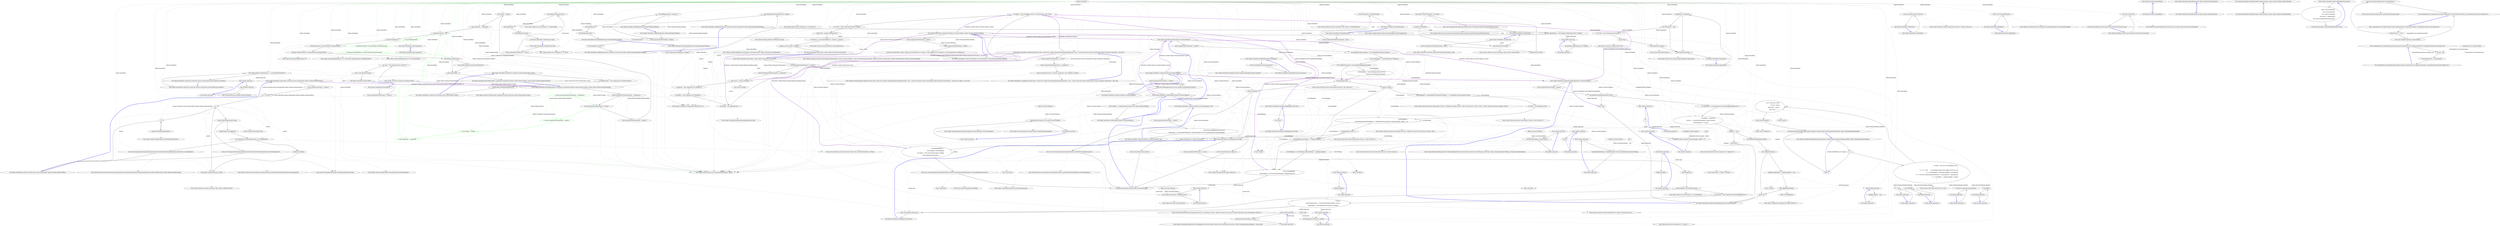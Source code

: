 digraph  {
n317 [label="Ninject.KernelBase", span=""];
n318 [label="Ninject.Activation.IRequest", span=""];
n319 [label=bool, span=""];
n320 [label=bindingPrecedenceComparer, span=""];
n321 [label=model, span=""];
n322 [label="Ninject.Activation.IRequest", span=""];
n323 [label="System.Type", span=""];
n324 [label="Ninject.Activation.IRequest", span=""];
n325 [label="Ninject.Activation.IRequest", span=""];
n0 [cluster="Ninject.KernelBase.KernelBase()", label="Entry Ninject.KernelBase.KernelBase()", span="50-50"];
n1 [cluster="Ninject.KernelBase.KernelBase()", label="Exit Ninject.KernelBase.KernelBase()", span="50-50"];
n2 [cluster="Ninject.KernelBase.KernelBase(params Ninject.Modules.INinjectModule[])", label="Entry Ninject.KernelBase.KernelBase(params Ninject.Modules.INinjectModule[])", span="59-59"];
n3 [cluster="Ninject.KernelBase.KernelBase(params Ninject.Modules.INinjectModule[])", label="Exit Ninject.KernelBase.KernelBase(params Ninject.Modules.INinjectModule[])", span="59-59"];
n4 [cluster="Ninject.KernelBase.KernelBase(Ninject.INinjectSettings, params Ninject.Modules.INinjectModule[])", label="Entry Ninject.KernelBase.KernelBase(Ninject.INinjectSettings, params Ninject.Modules.INinjectModule[])", span="69-69"];
n5 [cluster="Ninject.KernelBase.KernelBase(Ninject.INinjectSettings, params Ninject.Modules.INinjectModule[])", label="Exit Ninject.KernelBase.KernelBase(Ninject.INinjectSettings, params Ninject.Modules.INinjectModule[])", span="69-69"];
n6 [cluster="Ninject.KernelBase.KernelBase(Ninject.Components.IComponentContainer, Ninject.INinjectSettings, params Ninject.Modules.INinjectModule[])", label="Entry Ninject.KernelBase.KernelBase(Ninject.Components.IComponentContainer, Ninject.INinjectSettings, params Ninject.Modules.INinjectModule[])", span="80-80"];
n7 [cluster="Ninject.KernelBase.KernelBase(Ninject.Components.IComponentContainer, Ninject.INinjectSettings, params Ninject.Modules.INinjectModule[])", label="Ensure.ArgumentNotNull(components, ''components'')", span="82-82"];
n8 [cluster="Ninject.KernelBase.KernelBase(Ninject.Components.IComponentContainer, Ninject.INinjectSettings, params Ninject.Modules.INinjectModule[])", label="Ensure.ArgumentNotNull(settings, ''settings'')", span="83-83"];
n9 [cluster="Ninject.KernelBase.KernelBase(Ninject.Components.IComponentContainer, Ninject.INinjectSettings, params Ninject.Modules.INinjectModule[])", label="Ensure.ArgumentNotNull(modules, ''modules'')", span="84-84"];
n10 [cluster="Ninject.KernelBase.KernelBase(Ninject.Components.IComponentContainer, Ninject.INinjectSettings, params Ninject.Modules.INinjectModule[])", label="this.settings = settings", span="86-86"];
n11 [cluster="Ninject.KernelBase.KernelBase(Ninject.Components.IComponentContainer, Ninject.INinjectSettings, params Ninject.Modules.INinjectModule[])", label="this.Components = components", span="88-88"];
n12 [cluster="Ninject.KernelBase.KernelBase(Ninject.Components.IComponentContainer, Ninject.INinjectSettings, params Ninject.Modules.INinjectModule[])", label="components.Kernel = this", span="89-89"];
n18 [cluster="Ninject.KernelBase.KernelBase(Ninject.Components.IComponentContainer, Ninject.INinjectSettings, params Ninject.Modules.INinjectModule[])", label="this.Load(modules)", span="102-102"];
n20 [cluster="Ninject.Infrastructure.Ensure.ArgumentNotNull(object, string)", label="Entry Ninject.Infrastructure.Ensure.ArgumentNotNull(object, string)", span="17-17"];
n13 [cluster="Ninject.KernelBase.KernelBase(Ninject.Components.IComponentContainer, Ninject.INinjectSettings, params Ninject.Modules.INinjectModule[])", label="this.AddComponents()", span="91-91"];
n14 [cluster="Ninject.KernelBase.KernelBase(Ninject.Components.IComponentContainer, Ninject.INinjectSettings, params Ninject.Modules.INinjectModule[])", label="this.Bind<IKernel>().ToConstant(this).InTransientScope()", span="93-93"];
n21 [cluster="Ninject.KernelBase.AddComponents()", label="Entry Ninject.KernelBase.AddComponents()", span="470-470"];
n15 [cluster="Ninject.KernelBase.KernelBase(Ninject.Components.IComponentContainer, Ninject.INinjectSettings, params Ninject.Modules.INinjectModule[])", label="this.Bind<IResolutionRoot>().ToConstant(this).InTransientScope()", span="94-94"];
n22 [cluster="Ninject.Syntax.BindingRoot.Bind<T>()", label="Entry Ninject.Syntax.BindingRoot.Bind<T>()", span="49-49"];
n23 [cluster="Ninject.Syntax.IBindingToSyntax<T1>.ToConstant<TImplementation>(TImplementation)", label="Entry Ninject.Syntax.IBindingToSyntax<T1>.ToConstant<TImplementation>(TImplementation)", span="107-107"];
n24 [cluster="Ninject.Syntax.IBindingInSyntax<T>.InTransientScope()", label="Entry Ninject.Syntax.IBindingInSyntax<T>.InTransientScope()", span="47-47"];
n16 [cluster="Ninject.KernelBase.KernelBase(Ninject.Components.IComponentContainer, Ninject.INinjectSettings, params Ninject.Modules.INinjectModule[])", label="this.settings.LoadExtensions", span="97-97"];
n17 [cluster="Ninject.KernelBase.KernelBase(Ninject.Components.IComponentContainer, Ninject.INinjectSettings, params Ninject.Modules.INinjectModule[])", label="this.Load(this.settings.ExtensionSearchPatterns)", span="99-99"];
n25 [cluster="Ninject.KernelBase.Load(System.Collections.Generic.IEnumerable<string>)", label="Entry Ninject.KernelBase.Load(System.Collections.Generic.IEnumerable<string>)", span="238-238"];
n19 [cluster="Ninject.KernelBase.KernelBase(Ninject.Components.IComponentContainer, Ninject.INinjectSettings, params Ninject.Modules.INinjectModule[])", label="Exit Ninject.KernelBase.KernelBase(Ninject.Components.IComponentContainer, Ninject.INinjectSettings, params Ninject.Modules.INinjectModule[])", span="80-80"];
n26 [cluster="Ninject.KernelBase.Load(System.Collections.Generic.IEnumerable<Ninject.Modules.INinjectModule>)", label="Entry Ninject.KernelBase.Load(System.Collections.Generic.IEnumerable<Ninject.Modules.INinjectModule>)", span="203-203"];
n27 [cluster="Ninject.KernelBase.Dispose(bool)", label="Entry Ninject.KernelBase.Dispose(bool)", span="121-121"];
n28 [cluster="Ninject.KernelBase.Dispose(bool)", label="disposing && !IsDisposed", span="123-123"];
n33 [cluster="Ninject.KernelBase.Dispose(bool)", label="base.Dispose(disposing)", span="135-135"];
n29 [cluster="Ninject.KernelBase.Dispose(bool)", label="this.Components != null", span="125-125"];
n30 [cluster="Ninject.KernelBase.Dispose(bool)", label="var cache = this.Components.Get<ICache>()", span="128-128"];
n31 [cluster="Ninject.KernelBase.Dispose(bool)", label="cache.Clear()", span="129-129"];
n35 [cluster="Ninject.Components.IComponentContainer.Get<T>()", label="Entry Ninject.Components.IComponentContainer.Get<T>()", span="59-59"];
n32 [cluster="Ninject.KernelBase.Dispose(bool)", label="this.Components.Dispose()", span="131-131"];
n36 [cluster="Ninject.Activation.Caching.ICache.Clear()", label="Entry Ninject.Activation.Caching.ICache.Clear()", span="57-57"];
n37 [cluster="System.IDisposable.Dispose()", label="Entry System.IDisposable.Dispose()", span="0-0"];
n34 [cluster="Ninject.KernelBase.Dispose(bool)", label="Exit Ninject.KernelBase.Dispose(bool)", span="121-121"];
n38 [cluster="Ninject.Infrastructure.Disposal.DisposableObject.Dispose(bool)", label="Entry Ninject.Infrastructure.Disposal.DisposableObject.Dispose(bool)", span="37-37"];
n39 [cluster="Ninject.KernelBase.Unbind(System.Type)", label="Entry Ninject.KernelBase.Unbind(System.Type)", span="142-142"];
n40 [cluster="Ninject.KernelBase.Unbind(System.Type)", label="Ensure.ArgumentNotNull(service, ''service'')", span="144-144"];
n41 [cluster="Ninject.KernelBase.Unbind(System.Type)", label="this.bindings.RemoveAll(service)", span="146-146"];
n42 [cluster="Ninject.KernelBase.Unbind(System.Type)", label="this.bindingCache", span="148-148"];
n45 [cluster="Ninject.Infrastructure.Multimap<K, V>.RemoveAll(K)", label="Entry Ninject.Infrastructure.Multimap<K, V>.RemoveAll(K)", span="94-94"];
n43 [cluster="Ninject.KernelBase.Unbind(System.Type)", label="this.bindingCache.Clear()", span="150-150"];
n44 [cluster="Ninject.KernelBase.Unbind(System.Type)", label="Exit Ninject.KernelBase.Unbind(System.Type)", span="142-142"];
n46 [cluster="Ninject.Infrastructure.Multimap<K, V>.Clear()", label="Entry Ninject.Infrastructure.Multimap<K, V>.Clear()", span="103-103"];
n47 [cluster="Ninject.KernelBase.AddBinding(Ninject.Planning.Bindings.IBinding)", label="Entry Ninject.KernelBase.AddBinding(Ninject.Planning.Bindings.IBinding)", span="158-158"];
n48 [cluster="Ninject.KernelBase.AddBinding(Ninject.Planning.Bindings.IBinding)", label="Ensure.ArgumentNotNull(binding, ''binding'')", span="160-160"];
n49 [cluster="Ninject.KernelBase.AddBinding(Ninject.Planning.Bindings.IBinding)", label="this.AddBindings(new[] { binding })", span="162-162"];
n50 [cluster="Ninject.KernelBase.AddBinding(Ninject.Planning.Bindings.IBinding)", label="Exit Ninject.KernelBase.AddBinding(Ninject.Planning.Bindings.IBinding)", span="158-158"];
n51 [cluster="Ninject.KernelBase.AddBindings(System.Collections.Generic.IEnumerable<Ninject.Planning.Bindings.IBinding>)", label="Entry Ninject.KernelBase.AddBindings(System.Collections.Generic.IEnumerable<Ninject.Planning.Bindings.IBinding>)", span="552-552"];
n52 [cluster="Ninject.KernelBase.RemoveBinding(Ninject.Planning.Bindings.IBinding)", label="Entry Ninject.KernelBase.RemoveBinding(Ninject.Planning.Bindings.IBinding)", span="169-169"];
n53 [cluster="Ninject.KernelBase.RemoveBinding(Ninject.Planning.Bindings.IBinding)", label="Ensure.ArgumentNotNull(binding, ''binding'')", span="171-171"];
n54 [cluster="Ninject.KernelBase.RemoveBinding(Ninject.Planning.Bindings.IBinding)", label="this.bindings.Remove(binding.Service, binding)", span="173-173"];
n55 [cluster="Ninject.KernelBase.RemoveBinding(Ninject.Planning.Bindings.IBinding)", label="this.bindingCache", span="175-175"];
n58 [cluster="Ninject.Infrastructure.Multimap<K, V>.Remove(K, V)", label="Entry Ninject.Infrastructure.Multimap<K, V>.Remove(K, V)", span="78-78"];
n56 [cluster="Ninject.KernelBase.RemoveBinding(Ninject.Planning.Bindings.IBinding)", label="this.bindingCache.Clear()", span="176-176"];
n57 [cluster="Ninject.KernelBase.RemoveBinding(Ninject.Planning.Bindings.IBinding)", label="Exit Ninject.KernelBase.RemoveBinding(Ninject.Planning.Bindings.IBinding)", span="169-169"];
n59 [cluster="Ninject.KernelBase.HasModule(string)", label="Entry Ninject.KernelBase.HasModule(string)", span="184-184"];
n60 [cluster="Ninject.KernelBase.HasModule(string)", label="Ensure.ArgumentNotNullOrEmpty(name, ''name'')", span="186-186"];
n61 [cluster="Ninject.KernelBase.HasModule(string)", label="return this.modules.ContainsKey(name);", span="187-187"];
n63 [cluster="Ninject.Infrastructure.Ensure.ArgumentNotNullOrEmpty(string, string)", label="Entry Ninject.Infrastructure.Ensure.ArgumentNotNullOrEmpty(string, string)", span="22-22"];
n62 [cluster="Ninject.KernelBase.HasModule(string)", label="Exit Ninject.KernelBase.HasModule(string)", span="184-184"];
n64 [cluster="System.Collections.Generic.Dictionary<TKey, TValue>.ContainsKey(TKey)", label="Entry System.Collections.Generic.Dictionary<TKey, TValue>.ContainsKey(TKey)", span="0-0"];
n65 [cluster="Ninject.KernelBase.GetModules()", label="Entry Ninject.KernelBase.GetModules()", span="194-194"];
n66 [cluster="Ninject.KernelBase.GetModules()", label="return this.modules.Values.ToArray();", span="196-196"];
n67 [cluster="Ninject.KernelBase.GetModules()", label="Exit Ninject.KernelBase.GetModules()", span="194-194"];
n68 [cluster="System.Collections.Generic.IEnumerable<TSource>.ToArray<TSource>()", label="Entry System.Collections.Generic.IEnumerable<TSource>.ToArray<TSource>()", span="0-0"];
n69 [cluster="Ninject.KernelBase.Load(System.Collections.Generic.IEnumerable<Ninject.Modules.INinjectModule>)", label="Ensure.ArgumentNotNull(m, ''modules'')", span="205-205"];
n70 [cluster="Ninject.KernelBase.Load(System.Collections.Generic.IEnumerable<Ninject.Modules.INinjectModule>)", label="m = m.ToList()", span="207-207"];
n71 [cluster="Ninject.KernelBase.Load(System.Collections.Generic.IEnumerable<Ninject.Modules.INinjectModule>)", label=m, span="208-208"];
n82 [cluster="System.Collections.Generic.IEnumerable<TSource>.ToList<TSource>()", label="Entry System.Collections.Generic.IEnumerable<TSource>.ToList<TSource>()", span="0-0"];
n79 [cluster="Ninject.KernelBase.Load(System.Collections.Generic.IEnumerable<Ninject.Modules.INinjectModule>)", label=m, span="227-227"];
n72 [cluster="Ninject.KernelBase.Load(System.Collections.Generic.IEnumerable<Ninject.Modules.INinjectModule>)", label="string.IsNullOrEmpty(module.Name)", span="210-210"];
n75 [cluster="Ninject.KernelBase.Load(System.Collections.Generic.IEnumerable<Ninject.Modules.INinjectModule>)", label="this.modules.TryGetValue(module.Name, out existingModule)", span="217-217"];
n76 [cluster="Ninject.KernelBase.Load(System.Collections.Generic.IEnumerable<Ninject.Modules.INinjectModule>)", label="throw new NotSupportedException(ExceptionFormatter.ModuleWithSameNameIsAlreadyLoaded(module, existingModule));", span="219-219"];
n77 [cluster="Ninject.KernelBase.Load(System.Collections.Generic.IEnumerable<Ninject.Modules.INinjectModule>)", label="module.OnLoad(this)", span="222-222"];
n78 [cluster="Ninject.KernelBase.Load(System.Collections.Generic.IEnumerable<Ninject.Modules.INinjectModule>)", label="this.modules.Add(module.Name, module)", span="224-224"];
n73 [cluster="Ninject.KernelBase.Load(System.Collections.Generic.IEnumerable<Ninject.Modules.INinjectModule>)", label="throw new NotSupportedException(ExceptionFormatter.ModulesWithNullOrEmptyNamesAreNotSupported());", span="212-212"];
n74 [cluster="Ninject.KernelBase.Load(System.Collections.Generic.IEnumerable<Ninject.Modules.INinjectModule>)", label="INinjectModule existingModule", span="215-215"];
n83 [cluster="string.IsNullOrEmpty(string)", label="Entry string.IsNullOrEmpty(string)", span="0-0"];
n86 [cluster="System.Collections.Generic.Dictionary<TKey, TValue>.TryGetValue(TKey, out TValue)", label="Entry System.Collections.Generic.Dictionary<TKey, TValue>.TryGetValue(TKey, out TValue)", span="0-0"];
n88 [cluster="Ninject.Modules.INinjectModule.OnLoad(Ninject.IKernelConfiguration)", label="Entry Ninject.Modules.INinjectModule.OnLoad(Ninject.IKernelConfiguration)", span="37-37"];
n89 [cluster="System.Collections.Generic.Dictionary<TKey, TValue>.Add(TKey, TValue)", label="Entry System.Collections.Generic.Dictionary<TKey, TValue>.Add(TKey, TValue)", span="0-0"];
n80 [cluster="Ninject.KernelBase.Load(System.Collections.Generic.IEnumerable<Ninject.Modules.INinjectModule>)", label="module.OnVerifyRequiredModules()", span="229-229"];
n81 [cluster="Ninject.KernelBase.Load(System.Collections.Generic.IEnumerable<Ninject.Modules.INinjectModule>)", label="Exit Ninject.KernelBase.Load(System.Collections.Generic.IEnumerable<Ninject.Modules.INinjectModule>)", span="203-203"];
n90 [cluster="Ninject.Modules.INinjectModule.OnVerifyRequiredModules()", label="Entry Ninject.Modules.INinjectModule.OnVerifyRequiredModules()", span="48-48"];
n84 [cluster="System.NotSupportedException.NotSupportedException(string)", label="Entry System.NotSupportedException.NotSupportedException(string)", span="0-0"];
n87 [cluster="Ninject.Infrastructure.Introspection.ExceptionFormatter.ModuleWithSameNameIsAlreadyLoaded(Ninject.Modules.INinjectModule, Ninject.Modules.INinjectModule)", label="Entry Ninject.Infrastructure.Introspection.ExceptionFormatter.ModuleWithSameNameIsAlreadyLoaded(Ninject.Modules.INinjectModule, Ninject.Modules.INinjectModule)", span="64-64"];
n85 [cluster="Ninject.Infrastructure.Introspection.ExceptionFormatter.ModulesWithNullOrEmptyNamesAreNotSupported()", label="Entry Ninject.Infrastructure.Introspection.ExceptionFormatter.ModulesWithNullOrEmptyNamesAreNotSupported()", span="44-44"];
n91 [cluster="Ninject.KernelBase.Load(System.Collections.Generic.IEnumerable<string>)", label="var moduleLoader = this.Components.Get<IModuleLoader>()", span="240-240"];
n92 [cluster="Ninject.KernelBase.Load(System.Collections.Generic.IEnumerable<string>)", label="moduleLoader.LoadModules(filePatterns)", span="241-241"];
n93 [cluster="Ninject.KernelBase.Load(System.Collections.Generic.IEnumerable<string>)", label="Exit Ninject.KernelBase.Load(System.Collections.Generic.IEnumerable<string>)", span="238-238"];
n94 [cluster="Ninject.Modules.IModuleLoader.LoadModules(System.Collections.Generic.IEnumerable<string>)", label="Entry Ninject.Modules.IModuleLoader.LoadModules(System.Collections.Generic.IEnumerable<string>)", span="27-27"];
n95 [cluster="Ninject.KernelBase.Load(System.Collections.Generic.IEnumerable<System.Reflection.Assembly>)", label="Entry Ninject.KernelBase.Load(System.Collections.Generic.IEnumerable<System.Reflection.Assembly>)", span="248-248"];
n96 [cluster="Ninject.KernelBase.Load(System.Collections.Generic.IEnumerable<System.Reflection.Assembly>)", label="this.Load(assemblies.SelectMany(asm => asm.GetNinjectModules()))", span="250-250"];
n97 [cluster="Ninject.KernelBase.Load(System.Collections.Generic.IEnumerable<System.Reflection.Assembly>)", label="Exit Ninject.KernelBase.Load(System.Collections.Generic.IEnumerable<System.Reflection.Assembly>)", span="248-248"];
n98 [cluster="System.Collections.Generic.IEnumerable<TSource>.SelectMany<TSource, TResult>(System.Func<TSource, System.Collections.Generic.IEnumerable<TResult>>)", label="Entry System.Collections.Generic.IEnumerable<TSource>.SelectMany<TSource, TResult>(System.Func<TSource, System.Collections.Generic.IEnumerable<TResult>>)", span="0-0"];
n99 [cluster="lambda expression", label="Entry lambda expression", span="250-250"];
n100 [cluster="lambda expression", label="asm.GetNinjectModules()", span="250-250"];
n101 [cluster="lambda expression", label="Exit lambda expression", span="250-250"];
n102 [cluster="System.Reflection.Assembly.GetNinjectModules()", label="Entry System.Reflection.Assembly.GetNinjectModules()", span="27-27"];
n103 [cluster="Ninject.KernelBase.Unload(string)", label="Entry Ninject.KernelBase.Unload(string)", span="258-258"];
n104 [cluster="Ninject.KernelBase.Unload(string)", label="Ensure.ArgumentNotNullOrEmpty(name, ''name'')", span="260-260"];
n106 [cluster="Ninject.KernelBase.Unload(string)", label="!this.modules.TryGetValue(name, out module)", span="264-264"];
n107 [cluster="Ninject.KernelBase.Unload(string)", label="throw new NotSupportedException(ExceptionFormatter.NoModuleLoadedWithTheSpecifiedName(name));", span="266-266"];
n109 [cluster="Ninject.KernelBase.Unload(string)", label="this.modules.Remove(name)", span="271-271"];
n105 [cluster="Ninject.KernelBase.Unload(string)", label="INinjectModule module", span="262-262"];
n108 [cluster="Ninject.KernelBase.Unload(string)", label="module.OnUnload(this)", span="269-269"];
n112 [cluster="Ninject.Modules.INinjectModule.OnUnload(Ninject.IKernelConfiguration)", label="Entry Ninject.Modules.INinjectModule.OnUnload(Ninject.IKernelConfiguration)", span="43-43"];
n110 [cluster="Ninject.KernelBase.Unload(string)", label="Exit Ninject.KernelBase.Unload(string)", span="258-258"];
n113 [cluster="System.Collections.Generic.Dictionary<TKey, TValue>.Remove(TKey)", label="Entry System.Collections.Generic.Dictionary<TKey, TValue>.Remove(TKey)", span="0-0"];
n111 [cluster="Ninject.Infrastructure.Introspection.ExceptionFormatter.NoModuleLoadedWithTheSpecifiedName(string)", label="Entry Ninject.Infrastructure.Introspection.ExceptionFormatter.NoModuleLoadedWithTheSpecifiedName(string)", span="87-87"];
n114 [cluster="Ninject.KernelBase.Inject(object, params Ninject.Parameters.IParameter[])", label="Entry Ninject.KernelBase.Inject(object, params Ninject.Parameters.IParameter[])", span="279-279"];
n115 [cluster="Ninject.KernelBase.Inject(object, params Ninject.Parameters.IParameter[])", label="Ensure.ArgumentNotNull(instance, ''instance'')", span="281-281"];
n116 [cluster="Ninject.KernelBase.Inject(object, params Ninject.Parameters.IParameter[])", label="Ensure.ArgumentNotNull(parameters, ''parameters'')", span="282-282"];
n117 [cluster="Ninject.KernelBase.Inject(object, params Ninject.Parameters.IParameter[])", label="Type service = instance.GetType()", span="284-284"];
n121 [cluster="Ninject.KernelBase.Inject(object, params Ninject.Parameters.IParameter[])", label="var request = this.CreateRequest(service, null, parameters, false, false)", span="290-290"];
n124 [cluster="Ninject.KernelBase.Inject(object, params Ninject.Parameters.IParameter[])", label="var reference = new InstanceReference { Instance = instance }", span="295-295"];
n118 [cluster="Ninject.KernelBase.Inject(object, params Ninject.Parameters.IParameter[])", label="var planner = this.Components.Get<IPlanner>()", span="286-286"];
n127 [cluster="object.GetType()", label="Entry object.GetType()", span="0-0"];
n120 [cluster="Ninject.KernelBase.Inject(object, params Ninject.Parameters.IParameter[])", label="var binding = new Binding(service)", span="289-289"];
n123 [cluster="Ninject.KernelBase.Inject(object, params Ninject.Parameters.IParameter[])", label="context.Plan = planner.GetPlan(service)", span="293-293"];
n119 [cluster="Ninject.KernelBase.Inject(object, params Ninject.Parameters.IParameter[])", label="var pipeline = this.Components.Get<IPipeline>()", span="287-287"];
n125 [cluster="Ninject.KernelBase.Inject(object, params Ninject.Parameters.IParameter[])", label="pipeline.Activate(context, reference)", span="296-296"];
n128 [cluster="Ninject.Planning.Bindings.Binding.Binding(System.Type)", label="Entry Ninject.Planning.Bindings.Binding.Binding(System.Type)", span="28-28"];
n122 [cluster="Ninject.KernelBase.Inject(object, params Ninject.Parameters.IParameter[])", label="var context = this.CreateContext(request, binding)", span="291-291"];
n129 [cluster="Ninject.KernelBase.CreateRequest(System.Type, System.Func<Ninject.Planning.Bindings.IBindingMetadata, bool>, System.Collections.Generic.IEnumerable<Ninject.Parameters.IParameter>, bool, bool)", label="Entry Ninject.KernelBase.CreateRequest(System.Type, System.Func<Ninject.Planning.Bindings.IBindingMetadata, bool>, System.Collections.Generic.IEnumerable<Ninject.Parameters.IParameter>, bool, bool)", span="407-407"];
n130 [cluster="Ninject.KernelBase.CreateContext(Ninject.Activation.IRequest, Ninject.Planning.Bindings.IBinding)", label="Entry Ninject.KernelBase.CreateContext(Ninject.Activation.IRequest, Ninject.Planning.Bindings.IBinding)", span="544-544"];
n131 [cluster="Ninject.Planning.IPlanner.GetPlan(System.Type)", label="Entry Ninject.Planning.IPlanner.GetPlan(System.Type)", span="33-33"];
n132 [cluster="Ninject.Activation.InstanceReference.InstanceReference()", label="Entry Ninject.Activation.InstanceReference.InstanceReference()", span="22-22"];
n126 [cluster="Ninject.KernelBase.Inject(object, params Ninject.Parameters.IParameter[])", label="Exit Ninject.KernelBase.Inject(object, params Ninject.Parameters.IParameter[])", span="279-279"];
n133 [cluster="Ninject.Activation.IPipeline.Activate(Ninject.Activation.IContext, Ninject.Activation.InstanceReference)", label="Entry Ninject.Activation.IPipeline.Activate(Ninject.Activation.IContext, Ninject.Activation.InstanceReference)", span="33-33"];
n134 [cluster="Ninject.KernelBase.Release(object)", label="Entry Ninject.KernelBase.Release(object)", span="304-304"];
n135 [cluster="Ninject.KernelBase.Release(object)", label="Ensure.ArgumentNotNull(instance, ''instance'')", span="306-306"];
n137 [cluster="Ninject.KernelBase.Release(object)", label="return cache.Release(instance);", span="308-308"];
n136 [cluster="Ninject.KernelBase.Release(object)", label="var cache = this.Components.Get<ICache>()", span="307-307"];
n138 [cluster="Ninject.KernelBase.Release(object)", label="Exit Ninject.KernelBase.Release(object)", span="304-304"];
n139 [cluster="Ninject.Activation.Caching.ICache.Release(object)", label="Entry Ninject.Activation.Caching.ICache.Release(object)", span="45-45"];
n140 [cluster="Ninject.KernelBase.CanResolve(Ninject.Activation.IRequest)", label="Entry Ninject.KernelBase.CanResolve(Ninject.Activation.IRequest)", span="316-316"];
n141 [cluster="Ninject.KernelBase.CanResolve(Ninject.Activation.IRequest)", label="Ensure.ArgumentNotNull(request, ''request'')", span="318-318"];
n142 [cluster="Ninject.KernelBase.CanResolve(Ninject.Activation.IRequest)", label="return this.GetBindings(request.Service).Any(this.SatifiesRequest(request));", span="319-319"];
n143 [cluster="Ninject.KernelBase.CanResolve(Ninject.Activation.IRequest)", label="Exit Ninject.KernelBase.CanResolve(Ninject.Activation.IRequest)", span="316-316"];
n144 [cluster="Ninject.KernelBase.GetBindings(System.Type)", label="Entry Ninject.KernelBase.GetBindings(System.Type)", span="429-429"];
n145 [cluster="Ninject.KernelBase.SatifiesRequest(Ninject.Activation.IRequest)", label="Entry Ninject.KernelBase.SatifiesRequest(Ninject.Activation.IRequest)", span="462-462"];
n146 [cluster="Unk.Any", label="Entry Unk.Any", span=""];
n147 [cluster="Ninject.KernelBase.CanResolve(Ninject.Activation.IRequest, bool)", label="Entry Ninject.KernelBase.CanResolve(Ninject.Activation.IRequest, bool)", span="330-330"];
n148 [cluster="Ninject.KernelBase.CanResolve(Ninject.Activation.IRequest, bool)", label="Ensure.ArgumentNotNull(request, ''request'')", span="332-332"];
n149 [cluster="Ninject.KernelBase.CanResolve(Ninject.Activation.IRequest, bool)", label="return this.GetBindings(request.Service)\r\n                .Any(binding => (!ignoreImplicitBindings || !binding.IsImplicit) && this.SatifiesRequest(request)(binding));", span="333-334"];
n152 [cluster="lambda expression", label="(!ignoreImplicitBindings || !binding.IsImplicit) && this.SatifiesRequest(request)(binding)", span="334-334"];
n150 [cluster="Ninject.KernelBase.CanResolve(Ninject.Activation.IRequest, bool)", label="Exit Ninject.KernelBase.CanResolve(Ninject.Activation.IRequest, bool)", span="330-330"];
n151 [cluster="lambda expression", label="Entry lambda expression", span="334-334"];
n153 [cluster="lambda expression", label="Exit lambda expression", span="334-334"];
n154 [cluster="System.Func<T, TResult>.Invoke(T)", label="Entry System.Func<T, TResult>.Invoke(T)", span="0-0"];
n155 [cluster="Ninject.KernelBase.Resolve(Ninject.Activation.IRequest)", label="Entry Ninject.KernelBase.Resolve(Ninject.Activation.IRequest)", span="343-343"];
n156 [cluster="Ninject.KernelBase.Resolve(Ninject.Activation.IRequest)", label="Ensure.ArgumentNotNull(request, ''request'')", span="345-345"];
n159 [cluster="Ninject.KernelBase.Resolve(Ninject.Activation.IRequest)", label="this.CanResolve(request) || this.HandleMissingBinding(request)", span="350-350"];
n160 [cluster="Ninject.KernelBase.Resolve(Ninject.Activation.IRequest)", label="resolveBindings = this.GetBindings(request.Service)\r\n                                      .Where(this.SatifiesRequest(request))", span="352-353"];
n162 [cluster="Ninject.KernelBase.Resolve(Ninject.Activation.IRequest)", label="request.IsOptional", span="359-359"];
n164 [cluster="Ninject.KernelBase.Resolve(Ninject.Activation.IRequest)", label="throw new ActivationException(ExceptionFormatter.CouldNotResolveBinding(request));", span="364-364"];
n165 [cluster="Ninject.KernelBase.Resolve(Ninject.Activation.IRequest)", label="request.IsUnique", span="367-367"];
n170 [cluster="Ninject.KernelBase.Resolve(Ninject.Activation.IRequest)", label="request.IsOptional && !request.ForceUnique", span="376-376"];
n172 [cluster="Ninject.KernelBase.Resolve(Ninject.Activation.IRequest)", label="var formattedBindings =\r\n                        from binding in resolveBindings\r\n                        let context = this.CreateContext(request, binding)\r\n                        select binding.Format(context)", span="381-384"];
n173 [cluster="Ninject.KernelBase.Resolve(Ninject.Activation.IRequest)", label="throw new ActivationException(ExceptionFormatter.CouldNotUniquelyResolveBinding(request, formattedBindings.ToArray()));", span="385-385"];
n176 [cluster="Ninject.KernelBase.Resolve(Ninject.Activation.IRequest)", label="return resolveBindings\r\n                .Select(binding => this.CreateContext(request, binding).Resolve());", span="394-395"];
n207 [cluster="lambda expression", label="this.CreateContext(request, binding).Resolve()", span="395-395"];
n157 [cluster="Ninject.KernelBase.Resolve(Ninject.Activation.IRequest)", label="var bindingPrecedenceComparer = this.GetBindingPrecedenceComparer()", span="347-347"];
n158 [cluster="Ninject.KernelBase.Resolve(Ninject.Activation.IRequest)", label="var resolveBindings = Enumerable.Empty<IBinding>()", span="348-348"];
n178 [cluster="Ninject.KernelBase.GetBindingPrecedenceComparer()", label="Entry Ninject.KernelBase.GetBindingPrecedenceComparer()", span="452-452"];
n166 [cluster="Ninject.KernelBase.Resolve(Ninject.Activation.IRequest)", label="resolveBindings = resolveBindings.OrderByDescending(b => b, bindingPrecedenceComparer).ToList()", span="369-369"];
n168 [cluster="Ninject.KernelBase.Resolve(Ninject.Activation.IRequest)", label="resolveBindings =\r\n                    resolveBindings.TakeWhile(binding => bindingPrecedenceComparer.Compare(binding, model) == 0)", span="371-372"];
n197 [cluster="lambda expression", label="bindingPrecedenceComparer.Compare(binding, model) == 0", span="372-372"];
n179 [cluster="System.Linq.Enumerable.Empty<TResult>()", label="Entry System.Linq.Enumerable.Empty<TResult>()", span="0-0"];
n161 [cluster="Ninject.KernelBase.Resolve(Ninject.Activation.IRequest)", label="!resolveBindings.Any()", span="357-357"];
n174 [cluster="Ninject.KernelBase.Resolve(Ninject.Activation.IRequest)", label="resolveBindings.Any(binding => !binding.IsImplicit)", span="389-389"];
n175 [cluster="Ninject.KernelBase.Resolve(Ninject.Activation.IRequest)", label="resolveBindings = resolveBindings.Where(binding => !binding.IsImplicit)", span="391-391"];
n180 [cluster="Ninject.KernelBase.HandleMissingBinding(Ninject.Activation.IRequest)", label="Entry Ninject.KernelBase.HandleMissingBinding(Ninject.Activation.IRequest)", span="488-488"];
n181 [cluster="Unk.Where", label="Entry Unk.Where", span=""];
n182 [cluster="System.Collections.Generic.IEnumerable<TSource>.Any<TSource>()", label="Entry System.Collections.Generic.IEnumerable<TSource>.Any<TSource>()", span="0-0"];
n163 [cluster="Ninject.KernelBase.Resolve(Ninject.Activation.IRequest)", label="return Enumerable.Empty<object>();", span="361-361"];
n167 [cluster="Ninject.KernelBase.Resolve(Ninject.Activation.IRequest)", label="var model = resolveBindings.First()", span="370-370"];
n185 [cluster="System.Collections.Generic.IEnumerable<TSource>.OrderByDescending<TSource, TKey>(System.Func<TSource, TKey>, System.Collections.Generic.IComparer<TKey>)", label="Entry System.Collections.Generic.IEnumerable<TSource>.OrderByDescending<TSource, TKey>(System.Func<TSource, TKey>, System.Collections.Generic.IComparer<TKey>)", span="0-0"];
n193 [cluster="lambda expression", label="Entry lambda expression", span="369-369"];
n186 [cluster="System.Collections.Generic.IEnumerable<TSource>.First<TSource>()", label="Entry System.Collections.Generic.IEnumerable<TSource>.First<TSource>()", span="0-0"];
n169 [cluster="Ninject.KernelBase.Resolve(Ninject.Activation.IRequest)", label="resolveBindings.Count() > 1", span="374-374"];
n187 [cluster="System.Collections.Generic.IEnumerable<TSource>.TakeWhile<TSource>(System.Func<TSource, bool>)", label="Entry System.Collections.Generic.IEnumerable<TSource>.TakeWhile<TSource>(System.Func<TSource, bool>)", span="0-0"];
n196 [cluster="lambda expression", label="Entry lambda expression", span="372-372"];
n188 [cluster="System.Collections.Generic.IEnumerable<TSource>.Count<TSource>()", label="Entry System.Collections.Generic.IEnumerable<TSource>.Count<TSource>()", span="0-0"];
n171 [cluster="Ninject.KernelBase.Resolve(Ninject.Activation.IRequest)", label="return Enumerable.Empty<object>();", span="378-378"];
n189 [cluster="Unk.Format", label="Entry Unk.Format", span=""];
n200 [cluster="lambda expression", label="Entry lambda expression", span="389-389"];
n203 [cluster="lambda expression", label="Entry lambda expression", span="391-391"];
n177 [cluster="Ninject.KernelBase.Resolve(Ninject.Activation.IRequest)", label="Exit Ninject.KernelBase.Resolve(Ninject.Activation.IRequest)", span="343-343"];
n183 [cluster="Ninject.ActivationException.ActivationException(string)", label="Entry Ninject.ActivationException.ActivationException(string)", span="35-35"];
n190 [cluster="Unk.ToArray", label="Entry Unk.ToArray", span=""];
n191 [cluster="Unk.CouldNotUniquelyResolveBinding", label="Entry Unk.CouldNotUniquelyResolveBinding", span=""];
n192 [cluster="Unk.Select", label="Entry Unk.Select", span=""];
n206 [cluster="lambda expression", label="Entry lambda expression", span="395-395"];
n184 [cluster="Ninject.Infrastructure.Introspection.ExceptionFormatter.CouldNotResolveBinding(Ninject.Activation.IRequest)", label="Entry Ninject.Infrastructure.Introspection.ExceptionFormatter.CouldNotResolveBinding(Ninject.Activation.IRequest)", span="134-134"];
n194 [cluster="lambda expression", label=b, span="369-369"];
n195 [cluster="lambda expression", label="Exit lambda expression", span="369-369"];
n198 [cluster="lambda expression", label="Exit lambda expression", span="372-372"];
n199 [cluster="System.Collections.Generic.IComparer<T>.Compare(T, T)", label="Entry System.Collections.Generic.IComparer<T>.Compare(T, T)", span="0-0"];
n201 [cluster="lambda expression", label="!binding.IsImplicit", span="389-389"];
n202 [cluster="lambda expression", label="Exit lambda expression", span="389-389"];
n204 [cluster="lambda expression", label="!binding.IsImplicit", span="391-391"];
n205 [cluster="lambda expression", label="Exit lambda expression", span="391-391"];
n208 [cluster="lambda expression", label="Exit lambda expression", span="395-395"];
n209 [cluster="Ninject.Activation.IContext.Resolve()", label="Entry Ninject.Activation.IContext.Resolve()", span="77-77"];
n210 [cluster="Ninject.KernelBase.CreateRequest(System.Type, System.Func<Ninject.Planning.Bindings.IBindingMetadata, bool>, System.Collections.Generic.IEnumerable<Ninject.Parameters.IParameter>, bool, bool)", label="Ensure.ArgumentNotNull(service, ''service'')", span="409-409"];
n211 [cluster="Ninject.KernelBase.CreateRequest(System.Type, System.Func<Ninject.Planning.Bindings.IBindingMetadata, bool>, System.Collections.Generic.IEnumerable<Ninject.Parameters.IParameter>, bool, bool)", label="Ensure.ArgumentNotNull(parameters, ''parameters'')", span="410-410"];
n212 [cluster="Ninject.KernelBase.CreateRequest(System.Type, System.Func<Ninject.Planning.Bindings.IBindingMetadata, bool>, System.Collections.Generic.IEnumerable<Ninject.Parameters.IParameter>, bool, bool)", label="return new Request(service, constraint, parameters, null, isOptional, isUnique);", span="412-412"];
n213 [cluster="Ninject.KernelBase.CreateRequest(System.Type, System.Func<Ninject.Planning.Bindings.IBindingMetadata, bool>, System.Collections.Generic.IEnumerable<Ninject.Parameters.IParameter>, bool, bool)", label="Exit Ninject.KernelBase.CreateRequest(System.Type, System.Func<Ninject.Planning.Bindings.IBindingMetadata, bool>, System.Collections.Generic.IEnumerable<Ninject.Parameters.IParameter>, bool, bool)", span="407-407"];
n214 [cluster="Ninject.Activation.Request.Request(System.Type, System.Func<Ninject.Planning.Bindings.IBindingMetadata, bool>, System.Collections.Generic.IEnumerable<Ninject.Parameters.IParameter>, System.Func<object>, bool, bool)", label="Entry Ninject.Activation.Request.Request(System.Type, System.Func<Ninject.Planning.Bindings.IBindingMetadata, bool>, System.Collections.Generic.IEnumerable<Ninject.Parameters.IParameter>, System.Func<object>, bool, bool)", span="103-103"];
n215 [cluster="Ninject.KernelBase.BeginBlock()", label="Entry Ninject.KernelBase.BeginBlock()", span="419-419"];
n216 [cluster="Ninject.KernelBase.BeginBlock()", label="return new ActivationBlock(this);", span="421-421"];
n217 [cluster="Ninject.KernelBase.BeginBlock()", label="Exit Ninject.KernelBase.BeginBlock()", span="419-419"];
n218 [cluster="Ninject.Activation.Blocks.ActivationBlock.ActivationBlock(Ninject.Syntax.IResolutionRoot)", label="Entry Ninject.Activation.Blocks.ActivationBlock.ActivationBlock(Ninject.Syntax.IResolutionRoot)", span="41-41"];
n219 [cluster="Ninject.KernelBase.GetBindings(System.Type)", label="Ensure.ArgumentNotNull(service, ''service'')", span="431-431"];
n221 [cluster="Ninject.KernelBase.GetBindings(System.Type)", label="!this.bindingCache.ContainsKey(service)", span="435-435"];
n223 [cluster="Ninject.KernelBase.GetBindings(System.Type)", label="resolvers\r\n                        .SelectMany(resolver => resolver.Resolve(this.bindings, service))\r\n                        .Map(binding => this.bindingCache.Add(service, binding))", span="439-441"];
n230 [cluster="lambda expression", label="resolver.Resolve(this.bindings, service)", span="440-440"];
n234 [cluster="lambda expression", label="this.bindingCache.Add(service, binding)", span="441-441"];
n224 [cluster="Ninject.KernelBase.GetBindings(System.Type)", label="return this.bindingCache[service];", span="444-444"];
n220 [cluster="Ninject.KernelBase.GetBindings(System.Type)", label="this.bindingCache", span="433-433"];
n222 [cluster="Ninject.KernelBase.GetBindings(System.Type)", label="var resolvers = this.Components.GetAll<IBindingResolver>()", span="437-437"];
n226 [cluster="Ninject.Infrastructure.Multimap<K, V>.ContainsKey(K)", label="Entry Ninject.Infrastructure.Multimap<K, V>.ContainsKey(K)", span="113-113"];
n227 [cluster="Ninject.Components.IComponentContainer.GetAll<T>()", label="Entry Ninject.Components.IComponentContainer.GetAll<T>()", span="66-66"];
n228 [cluster="System.Collections.Generic.IEnumerable<T>.Map<T>(System.Action<T>)", label="Entry System.Collections.Generic.IEnumerable<T>.Map<T>(System.Action<T>)", span="28-28"];
n229 [cluster="lambda expression", label="Entry lambda expression", span="440-440"];
n233 [cluster="lambda expression", label="Entry lambda expression", span="441-441"];
n225 [cluster="Ninject.KernelBase.GetBindings(System.Type)", label="Exit Ninject.KernelBase.GetBindings(System.Type)", span="429-429"];
n231 [cluster="lambda expression", label="Exit lambda expression", span="440-440"];
n232 [cluster="Ninject.Planning.Bindings.Resolvers.IBindingResolver.Resolve(Ninject.Infrastructure.Multimap<System.Type, Ninject.Planning.Bindings.IBinding>, System.Type)", label="Entry Ninject.Planning.Bindings.Resolvers.IBindingResolver.Resolve(Ninject.Infrastructure.Multimap<System.Type, Ninject.Planning.Bindings.IBinding>, System.Type)", span="31-31"];
n235 [cluster="lambda expression", label="Exit lambda expression", span="441-441"];
n236 [cluster="Ninject.Infrastructure.Multimap<K, V>.Add(K, V)", label="Entry Ninject.Infrastructure.Multimap<K, V>.Add(K, V)", span="64-64"];
n237 [cluster="Ninject.KernelBase.GetBindingPrecedenceComparer()", label="return new BindingPrecedenceComparer();", span="454-454"];
n238 [cluster="Ninject.KernelBase.GetBindingPrecedenceComparer()", label="Exit Ninject.KernelBase.GetBindingPrecedenceComparer()", span="452-452"];
n239 [cluster="Ninject.KernelBase.BindingPrecedenceComparer.BindingPrecedenceComparer()", label="Entry Ninject.KernelBase.BindingPrecedenceComparer.BindingPrecedenceComparer()", span="565-565"];
n240 [cluster="Ninject.KernelBase.SatifiesRequest(Ninject.Activation.IRequest)", label="return binding => binding.Matches(request) && request.Matches(binding);", span="464-464"];
n243 [cluster="lambda expression", label="binding.Matches(request) && request.Matches(binding)", span="464-464"];
n241 [cluster="Ninject.KernelBase.SatifiesRequest(Ninject.Activation.IRequest)", label="Exit Ninject.KernelBase.SatifiesRequest(Ninject.Activation.IRequest)", span="462-462"];
n242 [cluster="lambda expression", label="Entry lambda expression", span="464-464"];
n244 [cluster="lambda expression", label="Exit lambda expression", span="464-464"];
n245 [cluster="Ninject.Planning.Bindings.IBindingConfiguration.Matches(Ninject.Activation.IRequest)", label="Entry Ninject.Planning.Bindings.IBindingConfiguration.Matches(Ninject.Activation.IRequest)", span="103-103"];
n246 [cluster="Ninject.Activation.IRequest.Matches(Ninject.Planning.Bindings.IBinding)", label="Entry Ninject.Activation.IRequest.Matches(Ninject.Planning.Bindings.IBinding)", span="91-91"];
n247 [cluster="Ninject.KernelBase.AddComponents()", label="Exit Ninject.KernelBase.AddComponents()", span="470-470"];
n248 [cluster="Ninject.KernelBase.HandleMissingBinding(System.Type)", label="Entry Ninject.KernelBase.HandleMissingBinding(System.Type)", span="478-478"];
n249 [cluster="Ninject.KernelBase.HandleMissingBinding(System.Type)", label="return false;", span="480-480"];
n250 [cluster="Ninject.KernelBase.HandleMissingBinding(System.Type)", label="Exit Ninject.KernelBase.HandleMissingBinding(System.Type)", span="478-478"];
n251 [cluster="Ninject.KernelBase.HandleMissingBinding(Ninject.Activation.IRequest)", label="Ensure.ArgumentNotNull(request, ''request'')", span="490-490"];
n252 [cluster="Ninject.KernelBase.HandleMissingBinding(Ninject.Activation.IRequest)", label="this.HandleMissingBinding(request.Service)", span="493-493"];
n255 [cluster="Ninject.KernelBase.HandleMissingBinding(Ninject.Activation.IRequest)", label="var bindings = components\r\n                .Select(c => c.Resolve(this.bindings, request).ToList())\r\n                .FirstOrDefault(b => b.Any())", span="502-504"];
n268 [cluster="lambda expression", label="c.Resolve(this.bindings, request).ToList()", span="503-503"];
n259 [cluster="Ninject.KernelBase.HandleMissingBinding(Ninject.Activation.IRequest)", label="!this.CanResolve(request)", span="513-513"];
n253 [cluster="Ninject.KernelBase.HandleMissingBinding(Ninject.Activation.IRequest)", label="return true;", span="495-495"];
n254 [cluster="Ninject.KernelBase.HandleMissingBinding(Ninject.Activation.IRequest)", label="var components = this.Components.GetAll<IMissingBindingResolver>()", span="499-499"];
n256 [cluster="Ninject.KernelBase.HandleMissingBinding(Ninject.Activation.IRequest)", label="bindings == null", span="506-506"];
n264 [cluster="Unk.FirstOrDefault", label="Entry Unk.FirstOrDefault", span=""];
n267 [cluster="lambda expression", label="Entry lambda expression", span="503-503"];
n271 [cluster="lambda expression", label="Entry lambda expression", span="504-504"];
n260 [cluster="Ninject.KernelBase.HandleMissingBinding(Ninject.Activation.IRequest)", label="bindings.Map(binding => binding.IsImplicit = true)", span="515-515"];
n261 [cluster="Ninject.KernelBase.HandleMissingBinding(Ninject.Activation.IRequest)", label="this.AddBindings(bindings)", span="516-516"];
n257 [cluster="Ninject.KernelBase.HandleMissingBinding(Ninject.Activation.IRequest)", label="return false;", span="508-508"];
n258 [cluster="Ninject.KernelBase.HandleMissingBinding(Ninject.Activation.IRequest)", label="this.HandleMissingBindingLockObject", span="511-511"];
n262 [cluster="Ninject.KernelBase.HandleMissingBinding(Ninject.Activation.IRequest)", label="return true;", span="520-520"];
n265 [cluster="Unk.Map", label="Entry Unk.Map", span=""];
n274 [cluster="lambda expression", label="Entry lambda expression", span="515-515"];
n266 [cluster="Unk.AddBindings", label="Entry Unk.AddBindings", span=""];
n263 [cluster="Ninject.KernelBase.HandleMissingBinding(Ninject.Activation.IRequest)", label="Exit Ninject.KernelBase.HandleMissingBinding(Ninject.Activation.IRequest)", span="488-488"];
n269 [cluster="lambda expression", label="Exit lambda expression", span="503-503"];
n270 [cluster="Ninject.Planning.Bindings.Resolvers.IMissingBindingResolver.Resolve(Ninject.Infrastructure.Multimap<System.Type, Ninject.Planning.Bindings.IBinding>, Ninject.Activation.IRequest)", label="Entry Ninject.Planning.Bindings.Resolvers.IMissingBindingResolver.Resolve(Ninject.Infrastructure.Multimap<System.Type, Ninject.Planning.Bindings.IBinding>, Ninject.Activation.IRequest)", span="33-33"];
n272 [cluster="lambda expression", label="b.Any()", span="504-504"];
n273 [cluster="lambda expression", label="Exit lambda expression", span="504-504"];
n275 [cluster="lambda expression", label="binding.IsImplicit = true", span="515-515"];
n276 [cluster="lambda expression", label="Exit lambda expression", span="515-515"];
n277 [cluster="Ninject.KernelBase.TypeIsSelfBindable(System.Type)", label="Entry Ninject.KernelBase.TypeIsSelfBindable(System.Type)", span="529-529"];
n278 [cluster="Ninject.KernelBase.TypeIsSelfBindable(System.Type)", label="return !service.IsInterface\r\n                && !service.IsAbstract\r\n                && !service.IsValueType\r\n                && service != typeof(string)\r\n                && !service.ContainsGenericParameters;", span="531-535"];
n279 [cluster="Ninject.KernelBase.TypeIsSelfBindable(System.Type)", label="Exit Ninject.KernelBase.TypeIsSelfBindable(System.Type)", span="529-529"];
n280 [cluster="Ninject.KernelBase.CreateContext(Ninject.Activation.IRequest, Ninject.Planning.Bindings.IBinding)", label="Ensure.ArgumentNotNull(request, ''request'')", span="546-546"];
n281 [cluster="Ninject.KernelBase.CreateContext(Ninject.Activation.IRequest, Ninject.Planning.Bindings.IBinding)", label="Ensure.ArgumentNotNull(binding, ''binding'')", span="547-547"];
n282 [cluster="Ninject.KernelBase.CreateContext(Ninject.Activation.IRequest, Ninject.Planning.Bindings.IBinding)", label="return new Context(this, request, binding, this.Components.Get<ICache>(), this.Components.Get<IPlanner>(), this.Components.Get<IPipeline>());", span="549-549"];
n283 [cluster="Ninject.KernelBase.CreateContext(Ninject.Activation.IRequest, Ninject.Planning.Bindings.IBinding)", label="Exit Ninject.KernelBase.CreateContext(Ninject.Activation.IRequest, Ninject.Planning.Bindings.IBinding)", span="544-544"];
n284 [cluster="Ninject.Activation.Context.Context(Ninject.IReadonlyKernel, Ninject.Activation.IRequest, Ninject.Planning.Bindings.IBinding, Ninject.Activation.Caching.ICache, Ninject.Planning.IPlanner, Ninject.Activation.IPipeline)", label="Entry Ninject.Activation.Context.Context(Ninject.IReadonlyKernel, Ninject.Activation.IRequest, Ninject.Planning.Bindings.IBinding, Ninject.Activation.Caching.ICache, Ninject.Planning.IPlanner, Ninject.Activation.IPipeline)", span="91-91"];
n285 [cluster="Ninject.KernelBase.AddBindings(System.Collections.Generic.IEnumerable<Ninject.Planning.Bindings.IBinding>)", label="bindings.Map(binding => this.bindings.Add(binding.Service, binding))", span="554-554"];
n286 [cluster="Ninject.KernelBase.AddBindings(System.Collections.Generic.IEnumerable<Ninject.Planning.Bindings.IBinding>)", label="this.bindingCache", span="556-556"];
n289 [cluster="lambda expression", label="Entry lambda expression", span="554-554"];
n287 [cluster="Ninject.KernelBase.AddBindings(System.Collections.Generic.IEnumerable<Ninject.Planning.Bindings.IBinding>)", label="this.bindingCache.Clear()", span="557-557"];
n288 [cluster="Ninject.KernelBase.AddBindings(System.Collections.Generic.IEnumerable<Ninject.Planning.Bindings.IBinding>)", label="Exit Ninject.KernelBase.AddBindings(System.Collections.Generic.IEnumerable<Ninject.Planning.Bindings.IBinding>)", span="552-552"];
n290 [cluster="lambda expression", label="this.bindings.Add(binding.Service, binding)", span="554-554"];
n291 [cluster="lambda expression", label="Exit lambda expression", span="554-554"];
n292 [cluster="Ninject.KernelBase.System.IServiceProvider.GetService(System.Type)", label="Entry Ninject.KernelBase.System.IServiceProvider.GetService(System.Type)", span="560-560"];
n293 [cluster="Ninject.KernelBase.System.IServiceProvider.GetService(System.Type)", label="return this.Get(service);", span="562-562"];
n294 [cluster="Ninject.KernelBase.System.IServiceProvider.GetService(System.Type)", label="Exit Ninject.KernelBase.System.IServiceProvider.GetService(System.Type)", span="560-560"];
n295 [cluster="Ninject.Syntax.IResolutionRoot.Get(System.Type, params Ninject.Parameters.IParameter[])", label="Entry Ninject.Syntax.IResolutionRoot.Get(System.Type, params Ninject.Parameters.IParameter[])", span="186-186"];
n296 [cluster="Ninject.KernelBase.BindingPrecedenceComparer.Compare(Ninject.Planning.Bindings.IBinding, Ninject.Planning.Bindings.IBinding)", label="Entry Ninject.KernelBase.BindingPrecedenceComparer.Compare(Ninject.Planning.Bindings.IBinding, Ninject.Planning.Bindings.IBinding)", span="567-567"];
n297 [cluster="Ninject.KernelBase.BindingPrecedenceComparer.Compare(Ninject.Planning.Bindings.IBinding, Ninject.Planning.Bindings.IBinding)", label="x == y", span="569-569"];
n300 [cluster="Ninject.KernelBase.BindingPrecedenceComparer.Compare(Ninject.Planning.Bindings.IBinding, Ninject.Planning.Bindings.IBinding)", label="var q = from func in funcs\r\n                        let xVal = func(x)\r\n                        where xVal != func(y) \r\n                        select xVal ? 1 : -1", span="583-586"];
n298 [cluster="Ninject.KernelBase.BindingPrecedenceComparer.Compare(Ninject.Planning.Bindings.IBinding, Ninject.Planning.Bindings.IBinding)", label="return 0;", span="571-571"];
n299 [cluster="Ninject.KernelBase.BindingPrecedenceComparer.Compare(Ninject.Planning.Bindings.IBinding, Ninject.Planning.Bindings.IBinding)", label="var funcs = new List<Func<IBinding, bool>>\r\n                            {\r\n                                b => b != null,       // null bindings should never happen, but just in case\r\n                                b => b.IsConditional, // conditional bindings > unconditional\r\n                                b => !b.Service.ContainsGenericParameters, // closed generics > open generics\r\n                                b => !b.IsImplicit,   // explicit bindings > implicit\r\n                            }", span="575-581"];
n303 [cluster="System.Collections.Generic.List<T>.List()", label="Entry System.Collections.Generic.List<T>.List()", span="0-0"];
n306 [cluster="lambda expression", label="b != null", span="577-577"];
n309 [cluster="lambda expression", label="b.IsConditional", span="578-578"];
n312 [cluster="lambda expression", label="!b.Service.ContainsGenericParameters", span="579-579"];
n315 [cluster="lambda expression", label="!b.IsImplicit", span="580-580"];
n301 [cluster="Ninject.KernelBase.BindingPrecedenceComparer.Compare(Ninject.Planning.Bindings.IBinding, Ninject.Planning.Bindings.IBinding)", label="return q.FirstOrDefault();", span="590-590"];
n304 [cluster="Unk.func", label="Entry Unk.func", span=""];
n302 [cluster="Ninject.KernelBase.BindingPrecedenceComparer.Compare(Ninject.Planning.Bindings.IBinding, Ninject.Planning.Bindings.IBinding)", label="Exit Ninject.KernelBase.BindingPrecedenceComparer.Compare(Ninject.Planning.Bindings.IBinding, Ninject.Planning.Bindings.IBinding)", span="567-567"];
n305 [cluster="lambda expression", label="Entry lambda expression", span="577-577"];
n307 [cluster="lambda expression", label="Exit lambda expression", span="577-577"];
n308 [cluster="lambda expression", label="Entry lambda expression", span="578-578"];
n310 [cluster="lambda expression", label="Exit lambda expression", span="578-578"];
n311 [cluster="lambda expression", label="Entry lambda expression", span="579-579"];
n313 [cluster="lambda expression", label="Exit lambda expression", span="579-579"];
n314 [cluster="lambda expression", label="Entry lambda expression", span="580-580"];
n316 [cluster="lambda expression", label="Exit lambda expression", span="580-580"];
d7 [cluster="Ninject.KernelBase.KernelBase(Ninject.Components.IComponentContainer, Ninject.INinjectSettings, params Ninject.Modules.INinjectModule[])", color=green, community=0, label="0: Ensure.ArgumentNotNull(components, ''components'')", span="82-82"];
d9 [cluster="Ninject.KernelBase.KernelBase(Ninject.Components.IComponentContainer, Ninject.INinjectSettings, params Ninject.Modules.INinjectModule[])", color=green, community=0, label="0: Ensure.ArgumentNotNull(modules, ''modules'')", span="84-84"];
d10 [cluster="Ninject.KernelBase.KernelBase(Ninject.Components.IComponentContainer, Ninject.INinjectSettings, params Ninject.Modules.INinjectModule[])", color=green, community=0, label="0: this.settings = settings", span="86-86"];
d11 [cluster="Ninject.KernelBase.KernelBase(Ninject.Components.IComponentContainer, Ninject.INinjectSettings, params Ninject.Modules.INinjectModule[])", color=green, community=0, label="0: this.Components = components", span="88-88"];
d13 [cluster="Ninject.KernelBase.KernelBase(Ninject.Components.IComponentContainer, Ninject.INinjectSettings, params Ninject.Modules.INinjectModule[])", color=green, community=0, label="0: this.AddComponents()", span="91-91"];
d14 [cluster="Ninject.KernelBase.KernelBase(Ninject.Components.IComponentContainer, Ninject.INinjectSettings, params Ninject.Modules.INinjectModule[])", color=green, community=0, label="0: this.Bind<IKernel>().ToConstant(this).InTransientScope()", span="93-93"];
d15 [cluster="Ninject.KernelBase.KernelBase(Ninject.Components.IComponentContainer, Ninject.INinjectSettings, params Ninject.Modules.INinjectModule[])", color=green, community=0, label="0: this.Bind<IResolutionRoot>().ToConstant(this).InTransientScope()", span="94-94"];
m0_9 [cluster="System.ArgumentNullException.ArgumentNullException(string)", file="Tokenizer.cs", label="Entry System.ArgumentNullException.ArgumentNullException(string)", span="0-0"];
m0_0 [cluster="CommandLine.Core.TypeDescriptor.TypeDescriptor(CommandLine.Core.TypeDescriptorKind, CommandLine.Infrastructure.Maybe<int>)", file="Tokenizer.cs", label="Entry CommandLine.Core.TypeDescriptor.TypeDescriptor(CommandLine.Core.TypeDescriptorKind, CommandLine.Infrastructure.Maybe<int>)", span="20-20"];
m0_1 [cluster="CommandLine.Core.TypeDescriptor.TypeDescriptor(CommandLine.Core.TypeDescriptorKind, CommandLine.Infrastructure.Maybe<int>)", file="Tokenizer.cs", label="this.tag = tag", span="22-22"];
m0_2 [cluster="CommandLine.Core.TypeDescriptor.TypeDescriptor(CommandLine.Core.TypeDescriptorKind, CommandLine.Infrastructure.Maybe<int>)", file="Tokenizer.cs", label="this.maximumItems = maximumItems", span="23-23"];
m0_3 [cluster="CommandLine.Core.TypeDescriptor.TypeDescriptor(CommandLine.Core.TypeDescriptorKind, CommandLine.Infrastructure.Maybe<int>)", file="Tokenizer.cs", label="Exit CommandLine.Core.TypeDescriptor.TypeDescriptor(CommandLine.Core.TypeDescriptorKind, CommandLine.Infrastructure.Maybe<int>)", span="20-20"];
m0_4 [cluster="CommandLine.Core.TypeDescriptor.Create(CommandLine.Core.TypeDescriptorKind, CommandLine.Infrastructure.Maybe<int>)", file="Tokenizer.cs", label="Entry CommandLine.Core.TypeDescriptor.Create(CommandLine.Core.TypeDescriptorKind, CommandLine.Infrastructure.Maybe<int>)", span="36-36"];
m0_5 [cluster="CommandLine.Core.TypeDescriptor.Create(CommandLine.Core.TypeDescriptorKind, CommandLine.Infrastructure.Maybe<int>)", file="Tokenizer.cs", label="maximumItems == null", span="38-38"];
m0_7 [cluster="CommandLine.Core.TypeDescriptor.Create(CommandLine.Core.TypeDescriptorKind, CommandLine.Infrastructure.Maybe<int>)", file="Tokenizer.cs", label="return new TypeDescriptor(tag, maximumItems);", span="40-40"];
m0_6 [cluster="CommandLine.Core.TypeDescriptor.Create(CommandLine.Core.TypeDescriptorKind, CommandLine.Infrastructure.Maybe<int>)", file="Tokenizer.cs", label="throw new ArgumentNullException(''maximumItems'');", span="38-38"];
m0_8 [cluster="CommandLine.Core.TypeDescriptor.Create(CommandLine.Core.TypeDescriptorKind, CommandLine.Infrastructure.Maybe<int>)", file="Tokenizer.cs", label="Exit CommandLine.Core.TypeDescriptor.Create(CommandLine.Core.TypeDescriptorKind, CommandLine.Infrastructure.Maybe<int>)", span="36-36"];
m0_10 [file="Tokenizer.cs", label="CommandLine.Core.TypeDescriptor", span=""];
n317 -> n10  [color=darkseagreen4, key=1, label="Ninject.KernelBase", style=dashed];
n317 -> n11  [color=darkseagreen4, key=1, label="Ninject.KernelBase", style=dashed];
n317 -> n12  [color=darkseagreen4, key=1, label="Ninject.KernelBase", style=dashed];
n317 -> n13  [color=darkseagreen4, key=1, label="Ninject.KernelBase", style=dashed];
n317 -> n14  [color=darkseagreen4, key=1, label="Ninject.KernelBase", style=dashed];
n317 -> n15  [color=darkseagreen4, key=1, label="Ninject.KernelBase", style=dashed];
n317 -> n16  [color=darkseagreen4, key=1, label="Ninject.KernelBase", style=dashed];
n317 -> n17  [color=darkseagreen4, key=1, label="Ninject.KernelBase", style=dashed];
n317 -> n18  [color=darkseagreen4, key=1, label="Ninject.KernelBase", style=dashed];
n317 -> n28  [color=darkseagreen4, key=1, label="Ninject.KernelBase", style=dashed];
n317 -> n29  [color=darkseagreen4, key=1, label="Ninject.KernelBase", style=dashed];
n317 -> n30  [color=darkseagreen4, key=1, label="Ninject.KernelBase", style=dashed];
n317 -> n32  [color=darkseagreen4, key=1, label="Ninject.KernelBase", style=dashed];
n317 -> n33  [color=darkseagreen4, key=1, label="Ninject.KernelBase", style=dashed];
n317 -> n41  [color=darkseagreen4, key=1, label="Ninject.KernelBase", style=dashed];
n317 -> n42  [color=darkseagreen4, key=1, label="Ninject.KernelBase", style=dashed];
n317 -> n43  [color=darkseagreen4, key=1, label="Ninject.KernelBase", style=dashed];
n317 -> n49  [color=darkseagreen4, key=1, label="Ninject.KernelBase", style=dashed];
n317 -> n54  [color=darkseagreen4, key=1, label="Ninject.KernelBase", style=dashed];
n317 -> n55  [color=darkseagreen4, key=1, label="Ninject.KernelBase", style=dashed];
n317 -> n56  [color=darkseagreen4, key=1, label="Ninject.KernelBase", style=dashed];
n317 -> n61  [color=darkseagreen4, key=1, label="Ninject.KernelBase", style=dashed];
n317 -> n66  [color=darkseagreen4, key=1, label="Ninject.KernelBase", style=dashed];
n317 -> n75  [color=darkseagreen4, key=1, label="Ninject.KernelBase", style=dashed];
n317 -> n77  [color=darkseagreen4, key=1, label="Ninject.KernelBase", style=dashed];
n317 -> n78  [color=darkseagreen4, key=1, label="Ninject.KernelBase", style=dashed];
n317 -> n91  [color=darkseagreen4, key=1, label="Ninject.KernelBase", style=dashed];
n317 -> n96  [color=darkseagreen4, key=1, label="Ninject.KernelBase", style=dashed];
n317 -> n106  [color=darkseagreen4, key=1, label="Ninject.KernelBase", style=dashed];
n317 -> n108  [color=darkseagreen4, key=1, label="Ninject.KernelBase", style=dashed];
n317 -> n109  [color=darkseagreen4, key=1, label="Ninject.KernelBase", style=dashed];
n317 -> n118  [color=darkseagreen4, key=1, label="Ninject.KernelBase", style=dashed];
n317 -> n119  [color=darkseagreen4, key=1, label="Ninject.KernelBase", style=dashed];
n317 -> n121  [color=darkseagreen4, key=1, label="Ninject.KernelBase", style=dashed];
n317 -> n122  [color=darkseagreen4, key=1, label="Ninject.KernelBase", style=dashed];
n317 -> n136  [color=darkseagreen4, key=1, label="Ninject.KernelBase", style=dashed];
n317 -> n142  [color=darkseagreen4, key=1, label="Ninject.KernelBase", style=dashed];
n317 -> n149  [color=darkseagreen4, key=1, label="Ninject.KernelBase", style=dashed];
n317 -> n152  [color=darkseagreen4, key=1, label="Ninject.KernelBase", style=dashed];
n317 -> n157  [color=darkseagreen4, key=1, label="Ninject.KernelBase", style=dashed];
n317 -> n159  [color=darkseagreen4, key=1, label="Ninject.KernelBase", style=dashed];
n317 -> n160  [color=darkseagreen4, key=1, label="Ninject.KernelBase", style=dashed];
n317 -> n172  [color=darkseagreen4, key=1, label="Ninject.KernelBase", style=dashed];
n317 -> n176  [color=darkseagreen4, key=1, label="Ninject.KernelBase", style=dashed];
n317 -> n207  [color=darkseagreen4, key=1, label="Ninject.KernelBase", style=dashed];
n317 -> n216  [color=darkseagreen4, key=1, label="Ninject.KernelBase", style=dashed];
n317 -> n220  [color=darkseagreen4, key=1, label="Ninject.KernelBase", style=dashed];
n317 -> n221  [color=darkseagreen4, key=1, label="Ninject.KernelBase", style=dashed];
n317 -> n222  [color=darkseagreen4, key=1, label="Ninject.KernelBase", style=dashed];
n317 -> n223  [color=darkseagreen4, key=1, label="Ninject.KernelBase", style=dashed];
n317 -> n230  [color=darkseagreen4, key=1, label="Ninject.KernelBase", style=dashed];
n317 -> n234  [color=darkseagreen4, key=1, label="Ninject.KernelBase", style=dashed];
n317 -> n224  [color=darkseagreen4, key=1, label="Ninject.KernelBase", style=dashed];
n317 -> n252  [color=darkseagreen4, key=1, label="Ninject.KernelBase", style=dashed];
n317 -> n254  [color=darkseagreen4, key=1, label="Ninject.KernelBase", style=dashed];
n317 -> n255  [color=darkseagreen4, key=1, label="Ninject.KernelBase", style=dashed];
n317 -> n268  [color=darkseagreen4, key=1, label="Ninject.KernelBase", style=dashed];
n317 -> n258  [color=darkseagreen4, key=1, label="Ninject.KernelBase", style=dashed];
n317 -> n259  [color=darkseagreen4, key=1, label="Ninject.KernelBase", style=dashed];
n317 -> n261  [color=darkseagreen4, key=1, label="Ninject.KernelBase", style=dashed];
n317 -> n282  [color=darkseagreen4, key=1, label="Ninject.KernelBase", style=dashed];
n317 -> n285  [color=darkseagreen4, key=1, label="Ninject.KernelBase", style=dashed];
n317 -> n290  [color=darkseagreen4, key=1, label="Ninject.KernelBase", style=dashed];
n317 -> n286  [color=darkseagreen4, key=1, label="Ninject.KernelBase", style=dashed];
n317 -> n287  [color=darkseagreen4, key=1, label="Ninject.KernelBase", style=dashed];
n317 -> n293  [color=darkseagreen4, key=1, label="Ninject.KernelBase", style=dashed];
n317 -> d10  [color=green, key=1, label="Ninject.KernelBase", style=dashed];
n317 -> d11  [color=green, key=1, label="Ninject.KernelBase", style=dashed];
n317 -> d13  [color=green, key=1, label="Ninject.KernelBase", style=dashed];
n317 -> d14  [color=green, key=1, label="Ninject.KernelBase", style=dashed];
n317 -> d15  [color=green, key=1, label="Ninject.KernelBase", style=dashed];
n318 -> n152  [color=darkseagreen4, key=1, label="Ninject.Activation.IRequest", style=dashed];
n319 -> n152  [color=darkseagreen4, key=1, label=bool, style=dashed];
n320 -> n197  [color=darkseagreen4, key=1, label=bindingPrecedenceComparer, style=dashed];
n321 -> n197  [color=darkseagreen4, key=1, label=model, style=dashed];
n322 -> n207  [color=darkseagreen4, key=1, label="Ninject.Activation.IRequest", style=dashed];
n323 -> n230  [color=darkseagreen4, key=1, label="System.Type", style=dashed];
n323 -> n234  [color=darkseagreen4, key=1, label="System.Type", style=dashed];
n324 -> n243  [color=darkseagreen4, key=1, label="Ninject.Activation.IRequest", style=dashed];
n325 -> n268  [color=darkseagreen4, key=1, label="Ninject.Activation.IRequest", style=dashed];
n0 -> n1  [key=0, style=solid];
n1 -> n0  [color=blue, key=0, style=bold];
n2 -> n3  [key=0, style=solid];
n3 -> n2  [color=blue, key=0, style=bold];
n4 -> n5  [key=0, style=solid];
n5 -> n4  [color=blue, key=0, style=bold];
n6 -> n7  [key=0, style=solid];
n6 -> n8  [color=darkseagreen4, key=1, label="Ninject.INinjectSettings", style=dashed];
n6 -> n9  [color=darkseagreen4, key=1, label="params Ninject.Modules.INinjectModule[]", style=dashed];
n6 -> n10  [color=darkseagreen4, key=1, label="Ninject.INinjectSettings", style=dashed];
n6 -> n11  [color=darkseagreen4, key=1, label="Ninject.Components.IComponentContainer", style=dashed];
n6 -> n12  [color=darkseagreen4, key=1, label="Ninject.Components.IComponentContainer", style=dashed];
n6 -> n18  [color=darkseagreen4, key=1, label="params Ninject.Modules.INinjectModule[]", style=dashed];
n6 -> d7  [color=green, key=0, style=solid];
n6 -> d9  [color=green, key=1, label="params Ninject.Modules.INinjectModule[]", style=dashed];
n6 -> d10  [color=green, key=1, label="Ninject.INinjectSettings", style=dashed];
n6 -> d11  [color=green, key=1, label="Ninject.Components.IComponentContainer", style=dashed];
n7 -> n8  [key=0, style=solid];
n7 -> n20  [key=2, style=dotted];
n8 -> n9  [key=0, style=solid];
n8 -> n20  [key=2, style=dotted];
n8 -> d9  [color=green, key=0, style=solid];
n9 -> n10  [key=0, style=solid];
n9 -> n20  [key=2, style=dotted];
n10 -> n11  [key=0, style=solid];
n11 -> n12  [key=0, style=solid];
n12 -> n13  [key=0, style=solid];
n12 -> d13  [color=green, key=0, style=solid];
n18 -> n19  [key=0, style=solid];
n18 -> n26  [key=2, style=dotted];
n13 -> n14  [key=0, style=solid];
n13 -> n21  [key=2, style=dotted];
n14 -> n15  [key=0, style=solid];
n14 -> n22  [key=2, style=dotted];
n14 -> n23  [key=2, style=dotted];
n14 -> n24  [key=2, style=dotted];
n21 -> n247  [key=0, style=solid];
n15 -> n16  [key=0, style=solid];
n15 -> n22  [key=2, style=dotted];
n15 -> n23  [key=2, style=dotted];
n15 -> n24  [key=2, style=dotted];
n16 -> n17  [key=0, style=solid];
n16 -> n18  [key=0, style=solid];
n17 -> n18  [key=0, style=solid];
n17 -> n25  [key=2, style=dotted];
n25 -> n91  [key=0, style=solid];
n25 -> n92  [color=darkseagreen4, key=1, label="System.Collections.Generic.IEnumerable<string>", style=dashed];
n19 -> n6  [color=blue, key=0, style=bold];
n26 -> n69  [key=0, style=solid];
n26 -> n70  [color=darkseagreen4, key=1, label="System.Collections.Generic.IEnumerable<Ninject.Modules.INinjectModule>", style=dashed];
n26 -> n6  [color=darkorchid, key=3, label="Parameter variable System.Collections.Generic.IEnumerable<Ninject.Modules.INinjectModule> m", style=bold];
n27 -> n28  [key=0, style=solid];
n27 -> n33  [color=darkseagreen4, key=1, label=bool, style=dashed];
n28 -> n29  [key=0, style=solid];
n28 -> n33  [key=0, style=solid];
n33 -> n34  [key=0, style=solid];
n33 -> n38  [key=2, style=dotted];
n29 -> n30  [key=0, style=solid];
n29 -> n33  [key=0, style=solid];
n30 -> n31  [key=0, style=solid];
n30 -> n35  [key=2, style=dotted];
n31 -> n32  [key=0, style=solid];
n31 -> n36  [key=2, style=dotted];
n32 -> n33  [key=0, style=solid];
n32 -> n37  [key=2, style=dotted];
n34 -> n27  [color=blue, key=0, style=bold];
n39 -> n40  [key=0, style=solid];
n39 -> n41  [color=darkseagreen4, key=1, label="System.Type", style=dashed];
n40 -> n41  [key=0, style=solid];
n40 -> n20  [key=2, style=dotted];
n41 -> n42  [key=0, style=solid];
n41 -> n45  [key=2, style=dotted];
n42 -> n43  [key=0, style=solid];
n43 -> n44  [key=0, style=solid];
n43 -> n46  [key=2, style=dotted];
n44 -> n39  [color=blue, key=0, style=bold];
n47 -> n48  [key=0, style=solid];
n47 -> n49  [color=darkseagreen4, key=1, label="Ninject.Planning.Bindings.IBinding", style=dashed];
n48 -> n49  [key=0, style=solid];
n48 -> n20  [key=2, style=dotted];
n49 -> n50  [key=0, style=solid];
n49 -> n51  [key=2, style=dotted];
n50 -> n47  [color=blue, key=0, style=bold];
n51 -> n285  [key=0, style=solid];
n52 -> n53  [key=0, style=solid];
n52 -> n54  [color=darkseagreen4, key=1, label="Ninject.Planning.Bindings.IBinding", style=dashed];
n53 -> n54  [key=0, style=solid];
n53 -> n20  [key=2, style=dotted];
n54 -> n55  [key=0, style=solid];
n54 -> n58  [key=2, style=dotted];
n55 -> n56  [key=0, style=solid];
n56 -> n57  [key=0, style=solid];
n56 -> n46  [key=2, style=dotted];
n57 -> n52  [color=blue, key=0, style=bold];
n59 -> n60  [key=0, style=solid];
n59 -> n61  [color=darkseagreen4, key=1, label=string, style=dashed];
n60 -> n61  [key=0, style=solid];
n60 -> n63  [key=2, style=dotted];
n61 -> n62  [key=0, style=solid];
n61 -> n64  [key=2, style=dotted];
n62 -> n59  [color=blue, key=0, style=bold];
n65 -> n66  [key=0, style=solid];
n66 -> n67  [key=0, style=solid];
n66 -> n68  [key=2, style=dotted];
n67 -> n65  [color=blue, key=0, style=bold];
n69 -> n70  [key=0, style=solid];
n69 -> n20  [key=2, style=dotted];
n70 -> n71  [key=0, style=solid];
n70 -> n82  [key=2, style=dotted];
n70 -> n70  [color=darkseagreen4, key=1, label="System.Collections.Generic.IEnumerable<Ninject.Modules.INinjectModule>", style=dashed];
n70 -> n79  [color=darkseagreen4, key=1, label="System.Collections.Generic.IEnumerable<Ninject.Modules.INinjectModule>", style=dashed];
n71 -> n72  [key=0, style=solid];
n71 -> n79  [key=0, style=solid];
n71 -> n75  [color=darkseagreen4, key=1, label=module, style=dashed];
n71 -> n76  [color=darkseagreen4, key=1, label=module, style=dashed];
n71 -> n77  [color=darkseagreen4, key=1, label=module, style=dashed];
n71 -> n78  [color=darkseagreen4, key=1, label=module, style=dashed];
n79 -> n80  [key=0, style=solid];
n79 -> n81  [key=0, style=solid];
n72 -> n73  [key=0, style=solid];
n72 -> n74  [key=0, style=solid];
n72 -> n83  [key=2, style=dotted];
n75 -> n76  [key=0, style=solid];
n75 -> n77  [key=0, style=solid];
n75 -> n86  [key=2, style=dotted];
n76 -> n81  [key=0, style=solid];
n76 -> n84  [key=2, style=dotted];
n76 -> n87  [key=2, style=dotted];
n77 -> n78  [key=0, style=solid];
n77 -> n88  [key=2, style=dotted];
n78 -> n71  [key=0, style=solid];
n78 -> n89  [key=2, style=dotted];
n73 -> n81  [key=0, style=solid];
n73 -> n84  [key=2, style=dotted];
n73 -> n85  [key=2, style=dotted];
n74 -> n75  [key=0, style=solid];
n80 -> n79  [key=0, style=solid];
n80 -> n90  [key=2, style=dotted];
n81 -> n26  [color=blue, key=0, style=bold];
n91 -> n92  [key=0, style=solid];
n91 -> n35  [key=2, style=dotted];
n92 -> n93  [key=0, style=solid];
n92 -> n94  [key=2, style=dotted];
n93 -> n25  [color=blue, key=0, style=bold];
n95 -> n96  [key=0, style=solid];
n96 -> n97  [key=0, style=solid];
n96 -> n98  [key=2, style=dotted];
n96 -> n26  [key=2, style=dotted];
n96 -> n99  [color=darkseagreen4, key=1, label="lambda expression", style=dashed];
n97 -> n95  [color=blue, key=0, style=bold];
n99 -> n100  [key=0, style=solid];
n100 -> n101  [key=0, style=solid];
n100 -> n102  [key=2, style=dotted];
n101 -> n99  [color=blue, key=0, style=bold];
n103 -> n104  [key=0, style=solid];
n103 -> n106  [color=darkseagreen4, key=1, label=string, style=dashed];
n103 -> n107  [color=darkseagreen4, key=1, label=string, style=dashed];
n103 -> n109  [color=darkseagreen4, key=1, label=string, style=dashed];
n104 -> n105  [key=0, style=solid];
n104 -> n63  [key=2, style=dotted];
n106 -> n107  [key=0, style=solid];
n106 -> n108  [key=0, style=solid];
n106 -> n86  [key=2, style=dotted];
n107 -> n110  [key=0, style=solid];
n107 -> n84  [key=2, style=dotted];
n107 -> n111  [key=2, style=dotted];
n109 -> n110  [key=0, style=solid];
n109 -> n113  [key=2, style=dotted];
n105 -> n106  [key=0, style=solid];
n108 -> n109  [key=0, style=solid];
n108 -> n112  [key=2, style=dotted];
n110 -> n103  [color=blue, key=0, style=bold];
n114 -> n115  [key=0, style=solid];
n114 -> n116  [color=darkseagreen4, key=1, label="params Ninject.Parameters.IParameter[]", style=dashed];
n114 -> n117  [color=darkseagreen4, key=1, label=object, style=dashed];
n114 -> n121  [color=darkseagreen4, key=1, label="params Ninject.Parameters.IParameter[]", style=dashed];
n114 -> n124  [color=darkseagreen4, key=1, label=object, style=dashed];
n115 -> n116  [key=0, style=solid];
n115 -> n20  [key=2, style=dotted];
n116 -> n117  [key=0, style=solid];
n116 -> n20  [key=2, style=dotted];
n117 -> n118  [key=0, style=solid];
n117 -> n127  [key=2, style=dotted];
n117 -> n120  [color=darkseagreen4, key=1, label=service, style=dashed];
n117 -> n121  [color=darkseagreen4, key=1, label=service, style=dashed];
n117 -> n123  [color=darkseagreen4, key=1, label=service, style=dashed];
n121 -> n122  [key=0, style=solid];
n121 -> n129  [key=2, style=dotted];
n124 -> n125  [key=0, style=solid];
n124 -> n132  [key=2, style=dotted];
n118 -> n119  [key=0, style=solid];
n118 -> n35  [key=2, style=dotted];
n118 -> n123  [color=darkseagreen4, key=1, label=planner, style=dashed];
n120 -> n121  [key=0, style=solid];
n120 -> n128  [key=2, style=dotted];
n120 -> n122  [color=darkseagreen4, key=1, label=binding, style=dashed];
n123 -> n124  [key=0, style=solid];
n123 -> n131  [key=2, style=dotted];
n119 -> n120  [key=0, style=solid];
n119 -> n35  [key=2, style=dotted];
n119 -> n125  [color=darkseagreen4, key=1, label=pipeline, style=dashed];
n125 -> n126  [key=0, style=solid];
n125 -> n133  [key=2, style=dotted];
n122 -> n123  [key=0, style=solid];
n122 -> n130  [key=2, style=dotted];
n122 -> n125  [color=darkseagreen4, key=1, label=context, style=dashed];
n129 -> n210  [key=0, style=solid];
n129 -> n211  [color=darkseagreen4, key=1, label="System.Collections.Generic.IEnumerable<Ninject.Parameters.IParameter>", style=dashed];
n129 -> n212  [color=darkseagreen4, key=1, label="System.Type", style=dashed];
n129 -> n117  [color=darkorchid, key=3, label="Parameter variable System.Type service", style=bold];
n129 -> n121  [color=darkorchid, key=3, label="Parameter variable bool isUnique", style=bold];
n129 -> n114  [color=darkorchid, key=3, label="Parameter variable System.Collections.Generic.IEnumerable<Ninject.Parameters.IParameter> parameters", style=bold];
n130 -> n280  [key=0, style=solid];
n130 -> n281  [color=darkseagreen4, key=1, label="Ninject.Planning.Bindings.IBinding", style=dashed];
n130 -> n282  [color=darkseagreen4, key=1, label="Ninject.Activation.IRequest", style=dashed];
n130 -> n121  [color=darkorchid, key=3, label="Parameter variable Ninject.Activation.IRequest request", style=bold];
n130 -> n155  [color=darkorchid, key=3, label="Parameter variable Ninject.Activation.IRequest request", style=bold];
n130 -> n120  [color=darkorchid, key=3, label="Parameter variable Ninject.Planning.Bindings.IBinding binding", style=bold];
n130 -> n172  [color=darkorchid, key=3, label="Parameter variable Ninject.Planning.Bindings.IBinding binding", style=bold];
n130 -> n176  [color=darkorchid, key=3, label="Parameter variable Ninject.Planning.Bindings.IBinding binding", style=bold];
n126 -> n114  [color=blue, key=0, style=bold];
n134 -> n135  [key=0, style=solid];
n134 -> n137  [color=darkseagreen4, key=1, label=object, style=dashed];
n135 -> n136  [key=0, style=solid];
n135 -> n20  [key=2, style=dotted];
n137 -> n138  [key=0, style=solid];
n137 -> n139  [key=2, style=dotted];
n136 -> n137  [key=0, style=solid];
n136 -> n35  [key=2, style=dotted];
n138 -> n134  [color=blue, key=0, style=bold];
n139 -> n6  [color=darkorchid, key=3, label="Field variable Ninject.INinjectSettings settings", style=bold];
n140 -> n141  [key=0, style=solid];
n140 -> n142  [color=darkseagreen4, key=1, label="Ninject.Activation.IRequest", style=dashed];
n140 -> n155  [color=darkorchid, key=3, label="Parameter variable Ninject.Activation.IRequest request", style=bold];
n140 -> n180  [color=darkorchid, key=3, label="Parameter variable Ninject.Activation.IRequest request", style=bold];
n141 -> n142  [key=0, style=solid];
n141 -> n20  [key=2, style=dotted];
n142 -> n143  [key=0, style=solid];
n142 -> n144  [key=2, style=dotted];
n142 -> n145  [key=2, style=dotted];
n142 -> n146  [key=2, style=dotted];
n143 -> n140  [color=blue, key=0, style=bold];
n144 -> n219  [key=0, style=solid];
n144 -> n221  [color=darkseagreen4, key=1, label="System.Type", style=dashed];
n144 -> n223  [color=darkseagreen4, key=1, label="System.Type", style=dashed];
n144 -> n230  [color=darkseagreen4, key=1, label="System.Type", style=dashed];
n144 -> n234  [color=darkseagreen4, key=1, label="System.Type", style=dashed];
n144 -> n224  [color=darkseagreen4, key=1, label="System.Type", style=dashed];
n145 -> n240  [key=0, style=solid];
n145 -> n243  [color=darkseagreen4, key=1, label="Ninject.Activation.IRequest", style=dashed];
n145 -> n140  [color=darkorchid, key=3, label="Parameter variable Ninject.Activation.IRequest request", style=bold];
n145 -> n147  [color=darkorchid, key=3, label="Parameter variable Ninject.Activation.IRequest request", style=bold];
n145 -> n155  [color=darkorchid, key=3, label="Parameter variable Ninject.Activation.IRequest request", style=bold];
n147 -> n148  [key=0, style=solid];
n147 -> n149  [color=darkseagreen4, key=1, label="Ninject.Activation.IRequest", style=dashed];
n147 -> n152  [color=darkseagreen4, key=1, label="Ninject.Activation.IRequest", style=dashed];
n148 -> n149  [key=0, style=solid];
n148 -> n20  [key=2, style=dotted];
n149 -> n150  [key=0, style=solid];
n149 -> n144  [key=2, style=dotted];
n149 -> n146  [key=2, style=dotted];
n149 -> n151  [color=darkseagreen4, key=1, label="lambda expression", style=dashed];
n152 -> n153  [key=0, style=solid];
n152 -> n145  [key=2, style=dotted];
n152 -> n154  [key=2, style=dotted];
n150 -> n147  [color=blue, key=0, style=bold];
n151 -> n152  [key=0, style=solid];
n153 -> n151  [color=blue, key=0, style=bold];
n155 -> n156  [key=0, style=solid];
n155 -> n159  [color=darkseagreen4, key=1, label="Ninject.Activation.IRequest", style=dashed];
n155 -> n160  [color=darkseagreen4, key=1, label="Ninject.Activation.IRequest", style=dashed];
n155 -> n162  [color=darkseagreen4, key=1, label="Ninject.Activation.IRequest", style=dashed];
n155 -> n164  [color=darkseagreen4, key=1, label="Ninject.Activation.IRequest", style=dashed];
n155 -> n165  [color=darkseagreen4, key=1, label="Ninject.Activation.IRequest", style=dashed];
n155 -> n170  [color=darkseagreen4, key=1, label="Ninject.Activation.IRequest", style=dashed];
n155 -> n172  [color=darkseagreen4, key=1, label="Ninject.Activation.IRequest", style=dashed];
n155 -> n173  [color=darkseagreen4, key=1, label="Ninject.Activation.IRequest", style=dashed];
n155 -> n176  [color=darkseagreen4, key=1, label="Ninject.Activation.IRequest", style=dashed];
n155 -> n207  [color=darkseagreen4, key=1, label="Ninject.Activation.IRequest", style=dashed];
n156 -> n157  [key=0, style=solid];
n156 -> n20  [key=2, style=dotted];
n159 -> n160  [key=0, style=solid];
n159 -> n161  [key=0, style=solid];
n159 -> n140  [key=2, style=dotted];
n159 -> n180  [key=2, style=dotted];
n160 -> n161  [key=0, style=solid];
n160 -> n144  [key=2, style=dotted];
n160 -> n145  [key=2, style=dotted];
n160 -> n181  [key=2, style=dotted];
n160 -> n166  [color=darkseagreen4, key=1, label=resolveBindings, style=dashed];
n160 -> n174  [color=darkseagreen4, key=1, label=resolveBindings, style=dashed];
n160 -> n175  [color=darkseagreen4, key=1, label=resolveBindings, style=dashed];
n160 -> n176  [color=darkseagreen4, key=1, label=resolveBindings, style=dashed];
n162 -> n163  [key=0, style=solid];
n162 -> n164  [key=0, style=solid];
n164 -> n177  [key=0, style=solid];
n164 -> n183  [key=2, style=dotted];
n164 -> n184  [key=2, style=dotted];
n165 -> n166  [key=0, style=solid];
n165 -> n174  [key=0, style=solid];
n170 -> n171  [key=0, style=solid];
n170 -> n172  [key=0, style=solid];
n172 -> n173  [key=0, style=solid];
n172 -> n130  [key=2, style=dotted];
n172 -> n189  [key=2, style=dotted];
n172 -> n172  [color=darkseagreen4, key=1, label=binding, style=dashed];
n173 -> n177  [key=0, style=solid];
n173 -> n183  [key=2, style=dotted];
n173 -> n190  [key=2, style=dotted];
n173 -> n191  [key=2, style=dotted];
n176 -> n177  [key=0, style=solid];
n176 -> n192  [key=2, style=dotted];
n176 -> n206  [color=darkseagreen4, key=1, label="lambda expression", style=dashed];
n207 -> n208  [key=0, style=solid];
n207 -> n130  [key=2, style=dotted];
n207 -> n209  [key=2, style=dotted];
n157 -> n158  [key=0, style=solid];
n157 -> n178  [key=2, style=dotted];
n157 -> n166  [color=darkseagreen4, key=1, label=bindingPrecedenceComparer, style=dashed];
n157 -> n168  [color=darkseagreen4, key=1, label=bindingPrecedenceComparer, style=dashed];
n157 -> n197  [color=darkseagreen4, key=1, label=bindingPrecedenceComparer, style=dashed];
n158 -> n159  [key=0, style=solid];
n158 -> n179  [key=2, style=dotted];
n158 -> n161  [color=darkseagreen4, key=1, label=resolveBindings, style=dashed];
n158 -> n166  [color=darkseagreen4, key=1, label=resolveBindings, style=dashed];
n158 -> n174  [color=darkseagreen4, key=1, label=resolveBindings, style=dashed];
n158 -> n175  [color=darkseagreen4, key=1, label=resolveBindings, style=dashed];
n158 -> n176  [color=darkseagreen4, key=1, label=resolveBindings, style=dashed];
n178 -> n237  [key=0, style=solid];
n166 -> n167  [key=0, style=solid];
n166 -> n185  [key=2, style=dotted];
n166 -> n82  [key=2, style=dotted];
n166 -> n166  [color=darkseagreen4, key=1, label=resolveBindings, style=dashed];
n166 -> n193  [color=darkseagreen4, key=1, label="lambda expression", style=dashed];
n166 -> n168  [color=darkseagreen4, key=1, label=resolveBindings, style=dashed];
n168 -> n169  [key=0, style=solid];
n168 -> n187  [key=2, style=dotted];
n168 -> n168  [color=darkseagreen4, key=1, label=resolveBindings, style=dashed];
n168 -> n196  [color=darkseagreen4, key=1, label="lambda expression", style=dashed];
n168 -> n172  [color=darkseagreen4, key=1, label=resolveBindings, style=dashed];
n168 -> n174  [color=darkseagreen4, key=1, label=resolveBindings, style=dashed];
n168 -> n175  [color=darkseagreen4, key=1, label=resolveBindings, style=dashed];
n168 -> n176  [color=darkseagreen4, key=1, label=resolveBindings, style=dashed];
n197 -> n198  [key=0, style=solid];
n197 -> n199  [key=2, style=dotted];
n161 -> n162  [key=0, style=solid];
n161 -> n165  [key=0, style=solid];
n161 -> n182  [key=2, style=dotted];
n174 -> n175  [key=0, style=solid];
n174 -> n176  [key=0, style=solid];
n174 -> n146  [key=2, style=dotted];
n174 -> n200  [color=darkseagreen4, key=1, label="lambda expression", style=dashed];
n175 -> n176  [key=0, style=solid];
n175 -> n181  [key=2, style=dotted];
n175 -> n175  [color=darkseagreen4, key=1, label=resolveBindings, style=dashed];
n175 -> n203  [color=darkseagreen4, key=1, label="lambda expression", style=dashed];
n180 -> n251  [key=0, style=solid];
n180 -> n252  [color=darkseagreen4, key=1, label="Ninject.Activation.IRequest", style=dashed];
n180 -> n255  [color=darkseagreen4, key=1, label="Ninject.Activation.IRequest", style=dashed];
n180 -> n268  [color=darkseagreen4, key=1, label="Ninject.Activation.IRequest", style=dashed];
n180 -> n259  [color=darkseagreen4, key=1, label="Ninject.Activation.IRequest", style=dashed];
n180 -> n155  [color=darkorchid, key=3, label="Parameter variable Ninject.Activation.IRequest request", style=bold];
n180 -> n253  [color=darkorchid, key=3, label="method methodReturn bool HandleMissingBinding", style=bold];
n180 -> n121  [color=darkorchid, key=3, label="method methodReturn bool HandleMissingBinding", style=bold];
n163 -> n177  [key=0, style=solid];
n163 -> n179  [key=2, style=dotted];
n167 -> n168  [key=0, style=solid];
n167 -> n186  [key=2, style=dotted];
n167 -> n197  [color=darkseagreen4, key=1, label=model, style=dashed];
n193 -> n194  [key=0, style=solid];
n169 -> n170  [key=0, style=solid];
n169 -> n174  [key=0, style=solid];
n169 -> n188  [key=2, style=dotted];
n196 -> n197  [key=0, style=solid];
n171 -> n177  [key=0, style=solid];
n171 -> n179  [key=2, style=dotted];
n200 -> n201  [key=0, style=solid];
n203 -> n204  [key=0, style=solid];
n177 -> n155  [color=blue, key=0, style=bold];
n206 -> n207  [key=0, style=solid];
n194 -> n195  [key=0, style=solid];
n195 -> n193  [color=blue, key=0, style=bold];
n198 -> n196  [color=blue, key=0, style=bold];
n201 -> n202  [key=0, style=solid];
n202 -> n200  [color=blue, key=0, style=bold];
n204 -> n205  [key=0, style=solid];
n205 -> n203  [color=blue, key=0, style=bold];
n208 -> n206  [color=blue, key=0, style=bold];
n210 -> n211  [key=0, style=solid];
n210 -> n20  [key=2, style=dotted];
n211 -> n212  [key=0, style=solid];
n211 -> n20  [key=2, style=dotted];
n212 -> n213  [key=0, style=solid];
n212 -> n214  [key=2, style=dotted];
n213 -> n129  [color=blue, key=0, style=bold];
n215 -> n216  [key=0, style=solid];
n216 -> n217  [key=0, style=solid];
n216 -> n218  [key=2, style=dotted];
n217 -> n215  [color=blue, key=0, style=bold];
n219 -> n220  [key=0, style=solid];
n219 -> n20  [key=2, style=dotted];
n221 -> n222  [key=0, style=solid];
n221 -> n224  [key=0, style=solid];
n221 -> n226  [key=2, style=dotted];
n223 -> n224  [key=0, style=solid];
n223 -> n98  [key=2, style=dotted];
n223 -> n228  [key=2, style=dotted];
n223 -> n229  [color=darkseagreen4, key=1, label="lambda expression", style=dashed];
n223 -> n233  [color=darkseagreen4, key=1, label="lambda expression", style=dashed];
n230 -> n231  [key=0, style=solid];
n230 -> n232  [key=2, style=dotted];
n234 -> n235  [key=0, style=solid];
n234 -> n236  [key=2, style=dotted];
n224 -> n225  [key=0, style=solid];
n220 -> n221  [key=0, style=solid];
n222 -> n223  [key=0, style=solid];
n222 -> n227  [key=2, style=dotted];
n229 -> n230  [key=0, style=solid];
n233 -> n234  [key=0, style=solid];
n225 -> n144  [color=blue, key=0, style=bold];
n231 -> n229  [color=blue, key=0, style=bold];
n235 -> n233  [color=blue, key=0, style=bold];
n237 -> n238  [key=0, style=solid];
n237 -> n239  [key=2, style=dotted];
n238 -> n178  [color=blue, key=0, style=bold];
n240 -> n241  [key=0, style=solid];
n240 -> n243  [color=darkseagreen4, key=1, label="Ninject.Planning.Bindings.IBinding", style=dashed];
n243 -> n244  [key=0, style=solid];
n243 -> n245  [key=2, style=dotted];
n243 -> n246  [key=2, style=dotted];
n241 -> n145  [color=blue, key=0, style=bold];
n242 -> n243  [key=0, style=solid];
n244 -> n242  [color=blue, key=0, style=bold];
n247 -> n21  [color=blue, key=0, style=bold];
n248 -> n249  [key=0, style=solid];
n248 -> n121  [color=darkorchid, key=3, label="method methodReturn bool HandleMissingBinding", style=bold];
n249 -> n250  [key=0, style=solid];
n250 -> n248  [color=blue, key=0, style=bold];
n251 -> n252  [key=0, style=solid];
n251 -> n20  [key=2, style=dotted];
n252 -> n253  [key=0, style=solid];
n252 -> n254  [key=0, style=solid];
n252 -> n248  [key=2, style=dotted];
n255 -> n256  [key=0, style=solid];
n255 -> n192  [key=2, style=dotted];
n255 -> n264  [key=2, style=dotted];
n255 -> n267  [color=darkseagreen4, key=1, label="lambda expression", style=dashed];
n255 -> n271  [color=darkseagreen4, key=1, label="lambda expression", style=dashed];
n255 -> n260  [color=darkseagreen4, key=1, label=bindings, style=dashed];
n255 -> n261  [color=darkseagreen4, key=1, label=bindings, style=dashed];
n268 -> n269  [key=0, style=solid];
n268 -> n270  [key=2, style=dotted];
n268 -> n82  [key=2, style=dotted];
n259 -> n260  [key=0, style=solid];
n259 -> n262  [key=0, style=solid];
n259 -> n140  [key=2, style=dotted];
n253 -> n263  [key=0, style=solid];
n254 -> n255  [key=0, style=solid];
n254 -> n227  [key=2, style=dotted];
n256 -> n257  [key=0, style=solid];
n256 -> n258  [key=0, style=solid];
n267 -> n268  [key=0, style=solid];
n271 -> n272  [key=0, style=solid];
n260 -> n261  [key=0, style=solid];
n260 -> n265  [key=2, style=dotted];
n260 -> n274  [color=darkseagreen4, key=1, label="lambda expression", style=dashed];
n261 -> n262  [key=0, style=solid];
n261 -> n266  [key=2, style=dotted];
n257 -> n263  [key=0, style=solid];
n258 -> n259  [key=0, style=solid];
n262 -> n263  [key=0, style=solid];
n274 -> n275  [key=0, style=solid];
n263 -> n180  [color=blue, key=0, style=bold];
n269 -> n267  [color=blue, key=0, style=bold];
n272 -> n273  [key=0, style=solid];
n272 -> n146  [key=2, style=dotted];
n273 -> n271  [color=blue, key=0, style=bold];
n275 -> n276  [key=0, style=solid];
n275 -> n275  [color=darkseagreen4, key=1, label=T, style=dashed];
n276 -> n274  [color=blue, key=0, style=bold];
n277 -> n278  [key=0, style=solid];
n278 -> n279  [key=0, style=solid];
n279 -> n277  [color=blue, key=0, style=bold];
n280 -> n281  [key=0, style=solid];
n280 -> n20  [key=2, style=dotted];
n281 -> n282  [key=0, style=solid];
n281 -> n20  [key=2, style=dotted];
n282 -> n283  [key=0, style=solid];
n282 -> n284  [key=2, style=dotted];
n282 -> n35  [key=2, style=dotted];
n283 -> n130  [color=blue, key=0, style=bold];
n285 -> n286  [key=0, style=solid];
n285 -> n228  [key=2, style=dotted];
n285 -> n289  [color=darkseagreen4, key=1, label="lambda expression", style=dashed];
n286 -> n287  [key=0, style=solid];
n289 -> n290  [key=0, style=solid];
n287 -> n288  [key=0, style=solid];
n287 -> n46  [key=2, style=dotted];
n288 -> n51  [color=blue, key=0, style=bold];
n290 -> n291  [key=0, style=solid];
n290 -> n236  [key=2, style=dotted];
n291 -> n289  [color=blue, key=0, style=bold];
n292 -> n293  [key=0, style=solid];
n293 -> n294  [key=0, style=solid];
n293 -> n295  [key=2, style=dotted];
n294 -> n292  [color=blue, key=0, style=bold];
n296 -> n297  [key=0, style=solid];
n296 -> n300  [color=darkseagreen4, key=1, label="Ninject.Planning.Bindings.IBinding", style=dashed];
n296 -> n298  [color=darkorchid, key=3, label="method methodReturn int Compare", style=bold];
n297 -> n298  [key=0, style=solid];
n297 -> n299  [key=0, style=solid];
n300 -> n301  [key=0, style=solid];
n300 -> n154  [key=2, style=dotted];
n300 -> n304  [key=2, style=dotted];
n300 -> n300  [color=darkseagreen4, key=1, label=func, style=dashed];
n298 -> n302  [key=0, style=solid];
n299 -> n300  [key=0, style=solid];
n299 -> n303  [key=2, style=dotted];
n299 -> n306  [color=darkseagreen4, key=1, label="Ninject.Planning.Bindings.IBinding", style=dashed];
n299 -> n309  [color=darkseagreen4, key=1, label="Ninject.Planning.Bindings.IBinding", style=dashed];
n299 -> n312  [color=darkseagreen4, key=1, label="Ninject.Planning.Bindings.IBinding", style=dashed];
n299 -> n315  [color=darkseagreen4, key=1, label="Ninject.Planning.Bindings.IBinding", style=dashed];
n306 -> n307  [key=0, style=solid];
n309 -> n310  [key=0, style=solid];
n312 -> n313  [key=0, style=solid];
n315 -> n316  [key=0, style=solid];
n301 -> n302  [key=0, style=solid];
n301 -> n264  [key=2, style=dotted];
n302 -> n296  [color=blue, key=0, style=bold];
n305 -> n306  [key=0, style=solid];
n307 -> n305  [color=blue, key=0, style=bold];
n308 -> n309  [key=0, style=solid];
n310 -> n308  [color=blue, key=0, style=bold];
n311 -> n312  [key=0, style=solid];
n313 -> n311  [color=blue, key=0, style=bold];
n314 -> n315  [key=0, style=solid];
n316 -> n314  [color=blue, key=0, style=bold];
d7 -> n8  [color=green, key=0, style=solid];
d7 -> n20  [color=green, key=2, style=dotted];
d9 -> d10  [color=green, key=0, style=solid];
d9 -> n20  [color=green, key=2, style=dotted];
d10 -> d11  [color=green, key=0, style=solid];
d11 -> n12  [color=green, key=0, style=solid];
d13 -> d14  [color=green, key=0, style=solid];
d13 -> n21  [color=green, key=2, style=dotted];
d14 -> d15  [color=green, key=0, style=solid];
d14 -> n22  [color=green, key=2, style=dotted];
d14 -> n23  [color=green, key=2, style=dotted];
d14 -> n24  [color=green, key=2, style=dotted];
d15 -> n16  [color=green, key=0, style=solid];
d15 -> n22  [color=green, key=2, style=dotted];
d15 -> n23  [color=green, key=2, style=dotted];
d15 -> n24  [color=green, key=2, style=dotted];
m0_0 -> m0_1  [key=0, style=solid];
m0_0 -> m0_2  [color=darkseagreen4, key=1, label="CommandLine.Infrastructure.Maybe<int>", style=dashed];
m0_1 -> m0_2  [key=0, style=solid];
m0_2 -> m0_3  [key=0, style=solid];
m0_3 -> m0_0  [color=blue, key=0, style=bold];
m0_4 -> m0_5  [key=0, style=solid];
m0_4 -> m0_7  [color=darkseagreen4, key=1, label="CommandLine.Core.TypeDescriptorKind", style=dashed];
m0_5 -> m0_6  [key=0, style=solid];
m0_5 -> m0_7  [key=0, style=solid];
m0_7 -> m0_8  [key=0, style=solid];
m0_7 -> m0_0  [key=2, style=dotted];
m0_6 -> m0_8  [key=0, style=solid];
m0_6 -> m0_9  [key=2, style=dotted];
m0_8 -> m0_4  [color=blue, key=0, style=bold];
m0_10 -> m0_1  [color=darkseagreen4, key=1, label="CommandLine.Core.TypeDescriptor", style=dashed];
m0_10 -> m0_2  [color=darkseagreen4, key=1, label="CommandLine.Core.TypeDescriptor", style=dashed];
}
